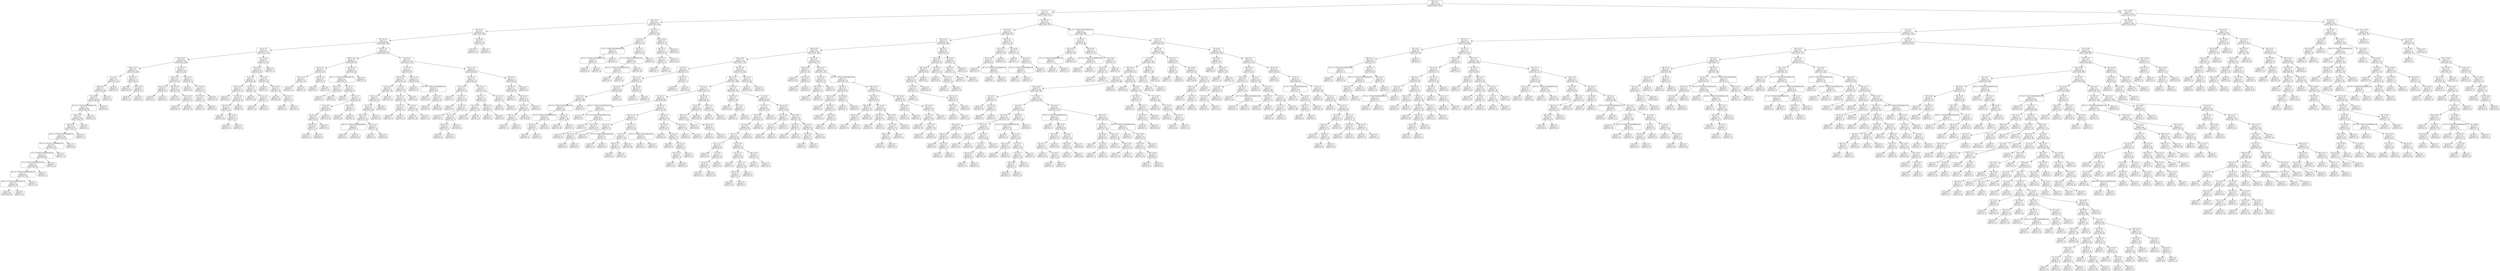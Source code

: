 digraph Tree {
node [shape=box, style="rounded", color="black", fontname=helvetica] ;
edge [fontname=helvetica] ;
0 [label="399 <= 1.3\ngini = 0.5\nsamples = 3347\nvalue = [2602, 2614]"] ;
1 [label="37 <= -1.7\ngini = 0.5\nsamples = 1614\nvalue = [1384, 1137]"] ;
0 -> 1 [labeldistance=2.5, labelangle=45, headlabel="True"] ;
2 [label="193 <= 0.4\ngini = 0.5\nsamples = 553\nvalue = [529, 340]"] ;
1 -> 2 ;
3 [label="382 <= 0.7\ngini = 0.5\nsamples = 512\nvalue = [507, 302]"] ;
2 -> 3 ;
4 [label="143 <= -4.2\ngini = 0.5\nsamples = 496\nvalue = [480, 299]"] ;
3 -> 4 ;
5 [label="26 <= -4.5\ngini = 0.5\nsamples = 241\nvalue = [211, 170]"] ;
4 -> 5 ;
6 [label="147 <= -5.2\ngini = 0.5\nsamples = 190\nvalue = [184, 108]"] ;
5 -> 6 ;
7 [label="296 <= -5.6\ngini = 0.4\nsamples = 141\nvalue = [152, 68]"] ;
6 -> 7 ;
8 [label="37 <= -5.1\ngini = 0.5\nsamples = 117\nvalue = [116, 67]"] ;
7 -> 8 ;
9 [label="148 <= -5.7\ngini = 0.5\nsamples = 115\nvalue = [116, 64]"] ;
8 -> 9 ;
10 [label="60 <= -6.0\ngini = 0.5\nsamples = 109\nvalue = [109, 64]"] ;
9 -> 10 ;
11 [label="269 <= -1.7014117331926443e+38\ngini = 0.5\nsamples = 104\nvalue = [109, 58]"] ;
10 -> 11 ;
12 [label="376 <= 1.0\ngini = 0.5\nsamples = 100\nvalue = [105, 58]"] ;
11 -> 12 ;
13 [label="380 <= 0.2\ngini = 0.5\nsamples = 99\nvalue = [105, 57]"] ;
12 -> 13 ;
14 [label="383 <= -1.7014117331926443e+38\ngini = 0.5\nsamples = 98\nvalue = [105, 56]"] ;
13 -> 14 ;
15 [label="370 <= -1.7014117331926443e+38\ngini = 0.5\nsamples = 96\nvalue = [101, 56]"] ;
14 -> 15 ;
16 [label="1 <= -1.7014117331926443e+38\ngini = 0.5\nsamples = 94\nvalue = [99, 56]"] ;
15 -> 16 ;
17 [label="0 <= -1.7014117331926443e+38\ngini = 0.5\nsamples = 92\nvalue = [97, 56]"] ;
16 -> 17 ;
18 [label="301 <= -1.7014117331926443e+38\ngini = 0.5\nsamples = 91\nvalue = [97, 54]"] ;
17 -> 18 ;
19 [label="380 <= -1.7014117331926443e+38\ngini = 0.5\nsamples = 90\nvalue = [96, 54]"] ;
18 -> 19 ;
20 [label="gini = 0.5\nsamples = 89\nvalue = [94, 54]"] ;
19 -> 20 ;
21 [label="gini = 0.0\nsamples = 1\nvalue = [2, 0]"] ;
19 -> 21 ;
22 [label="gini = 0.0\nsamples = 1\nvalue = [1, 0]"] ;
18 -> 22 ;
23 [label="gini = 0.0\nsamples = 1\nvalue = [0, 2]"] ;
17 -> 23 ;
24 [label="gini = 0.0\nsamples = 2\nvalue = [2, 0]"] ;
16 -> 24 ;
25 [label="gini = 0.0\nsamples = 2\nvalue = [2, 0]"] ;
15 -> 25 ;
26 [label="gini = 0.0\nsamples = 2\nvalue = [4, 0]"] ;
14 -> 26 ;
27 [label="gini = 0.0\nsamples = 1\nvalue = [0, 1]"] ;
13 -> 27 ;
28 [label="gini = 0.0\nsamples = 1\nvalue = [0, 1]"] ;
12 -> 28 ;
29 [label="gini = 0.0\nsamples = 4\nvalue = [4, 0]"] ;
11 -> 29 ;
30 [label="gini = 0.0\nsamples = 5\nvalue = [0, 6]"] ;
10 -> 30 ;
31 [label="gini = 0.0\nsamples = 6\nvalue = [7, 0]"] ;
9 -> 31 ;
32 [label="gini = 0.0\nsamples = 2\nvalue = [0, 3]"] ;
8 -> 32 ;
33 [label="253 <= -3.4\ngini = 0.1\nsamples = 24\nvalue = [36, 1]"] ;
7 -> 33 ;
34 [label="gini = 0.0\nsamples = 21\nvalue = [34, 0]"] ;
33 -> 34 ;
35 [label="397 <= -0.0\ngini = 0.4\nsamples = 3\nvalue = [2, 1]"] ;
33 -> 35 ;
36 [label="gini = 0.0\nsamples = 2\nvalue = [2, 0]"] ;
35 -> 36 ;
37 [label="gini = 0.0\nsamples = 1\nvalue = [0, 1]"] ;
35 -> 37 ;
38 [label="231 <= -4.7\ngini = 0.5\nsamples = 49\nvalue = [32, 40]"] ;
6 -> 38 ;
39 [label="165 <= -5.1\ngini = 0.4\nsamples = 34\nvalue = [12, 37]"] ;
38 -> 39 ;
40 [label="336 <= -5.3\ngini = 0.4\nsamples = 5\nvalue = [6, 2]"] ;
39 -> 40 ;
41 [label="gini = 0.0\nsamples = 2\nvalue = [0, 2]"] ;
40 -> 41 ;
42 [label="gini = 0.0\nsamples = 3\nvalue = [6, 0]"] ;
40 -> 42 ;
43 [label="296 <= -4.8\ngini = 0.2\nsamples = 29\nvalue = [6, 35]"] ;
39 -> 43 ;
44 [label="gini = 0.0\nsamples = 15\nvalue = [0, 22]"] ;
43 -> 44 ;
45 [label="315 <= -4.8\ngini = 0.4\nsamples = 14\nvalue = [6, 13]"] ;
43 -> 45 ;
46 [label="gini = 0.0\nsamples = 6\nvalue = [6, 0]"] ;
45 -> 46 ;
47 [label="gini = 0.0\nsamples = 8\nvalue = [0, 13]"] ;
45 -> 47 ;
48 [label="198 <= -5.1\ngini = 0.2\nsamples = 15\nvalue = [20, 3]"] ;
38 -> 48 ;
49 [label="gini = 0.0\nsamples = 2\nvalue = [0, 2]"] ;
48 -> 49 ;
50 [label="377 <= -4.8\ngini = 0.1\nsamples = 13\nvalue = [20, 1]"] ;
48 -> 50 ;
51 [label="243 <= -4.9\ngini = 0.5\nsamples = 2\nvalue = [1, 1]"] ;
50 -> 51 ;
52 [label="gini = 0.0\nsamples = 1\nvalue = [1, 0]"] ;
51 -> 52 ;
53 [label="gini = 0.0\nsamples = 1\nvalue = [0, 1]"] ;
51 -> 53 ;
54 [label="gini = 0.0\nsamples = 11\nvalue = [19, 0]"] ;
50 -> 54 ;
55 [label="117 <= -0.2\ngini = 0.4\nsamples = 51\nvalue = [27, 62]"] ;
5 -> 55 ;
56 [label="143 <= -4.5\ngini = 0.4\nsamples = 48\nvalue = [22, 62]"] ;
55 -> 56 ;
57 [label="5 <= -1.9\ngini = 0.5\nsamples = 32\nvalue = [20, 30]"] ;
56 -> 57 ;
58 [label="380 <= -5.3\ngini = 0.5\nsamples = 19\nvalue = [19, 11]"] ;
57 -> 58 ;
59 [label="gini = 0.0\nsamples = 5\nvalue = [9, 0]"] ;
58 -> 59 ;
60 [label="153 <= -3.9\ngini = 0.5\nsamples = 14\nvalue = [10, 11]"] ;
58 -> 60 ;
61 [label="163 <= -4.6\ngini = 0.3\nsamples = 9\nvalue = [3, 11]"] ;
60 -> 61 ;
62 [label="gini = 0.0\nsamples = 5\nvalue = [0, 10]"] ;
61 -> 62 ;
63 [label="185 <= -4.2\ngini = 0.4\nsamples = 4\nvalue = [3, 1]"] ;
61 -> 63 ;
64 [label="gini = 0.0\nsamples = 3\nvalue = [3, 0]"] ;
63 -> 64 ;
65 [label="gini = 0.0\nsamples = 1\nvalue = [0, 1]"] ;
63 -> 65 ;
66 [label="gini = 0.0\nsamples = 5\nvalue = [7, 0]"] ;
60 -> 66 ;
67 [label="112 <= -1.5\ngini = 0.1\nsamples = 13\nvalue = [1, 19]"] ;
57 -> 67 ;
68 [label="gini = 0.0\nsamples = 11\nvalue = [0, 18]"] ;
67 -> 68 ;
69 [label="15 <= -1.8\ngini = 0.5\nsamples = 2\nvalue = [1, 1]"] ;
67 -> 69 ;
70 [label="gini = 0.0\nsamples = 1\nvalue = [1, 0]"] ;
69 -> 70 ;
71 [label="gini = 0.0\nsamples = 1\nvalue = [0, 1]"] ;
69 -> 71 ;
72 [label="15 <= -4.8\ngini = 0.1\nsamples = 16\nvalue = [2, 32]"] ;
56 -> 72 ;
73 [label="gini = 0.0\nsamples = 1\nvalue = [1, 0]"] ;
72 -> 73 ;
74 [label="187 <= -4.4\ngini = 0.1\nsamples = 15\nvalue = [1, 32]"] ;
72 -> 74 ;
75 [label="gini = 0.0\nsamples = 13\nvalue = [0, 28]"] ;
74 -> 75 ;
76 [label="118 <= -3.3\ngini = 0.3\nsamples = 2\nvalue = [1, 4]"] ;
74 -> 76 ;
77 [label="gini = 0.0\nsamples = 1\nvalue = [1, 0]"] ;
76 -> 77 ;
78 [label="gini = 0.0\nsamples = 1\nvalue = [0, 4]"] ;
76 -> 78 ;
79 [label="gini = 0.0\nsamples = 3\nvalue = [5, 0]"] ;
55 -> 79 ;
80 [label="319 <= -3.5\ngini = 0.4\nsamples = 255\nvalue = [269, 129]"] ;
4 -> 80 ;
81 [label="100 <= -4.6\ngini = 0.3\nsamples = 76\nvalue = [99, 24]"] ;
80 -> 81 ;
82 [label="226 <= -4.1\ngini = 0.5\nsamples = 14\nvalue = [8, 12]"] ;
81 -> 82 ;
83 [label="135 <= -3.8\ngini = 0.2\nsamples = 8\nvalue = [1, 11]"] ;
82 -> 83 ;
84 [label="gini = 0.0\nsamples = 7\nvalue = [0, 11]"] ;
83 -> 84 ;
85 [label="gini = 0.0\nsamples = 1\nvalue = [1, 0]"] ;
83 -> 85 ;
86 [label="138 <= -3.9\ngini = 0.2\nsamples = 6\nvalue = [7, 1]"] ;
82 -> 86 ;
87 [label="gini = 0.0\nsamples = 1\nvalue = [0, 1]"] ;
86 -> 87 ;
88 [label="gini = 0.0\nsamples = 5\nvalue = [7, 0]"] ;
86 -> 88 ;
89 [label="153 <= -0.3\ngini = 0.2\nsamples = 62\nvalue = [91, 12]"] ;
81 -> 89 ;
90 [label="293 <= -1.7014117331926443e+38\ngini = 0.2\nsamples = 60\nvalue = [91, 10]"] ;
89 -> 90 ;
91 [label="380 <= -1.9\ngini = 0.5\nsamples = 9\nvalue = [8, 5]"] ;
90 -> 91 ;
92 [label="gini = 0.0\nsamples = 4\nvalue = [0, 5]"] ;
91 -> 92 ;
93 [label="gini = 0.0\nsamples = 5\nvalue = [8, 0]"] ;
91 -> 93 ;
94 [label="43 <= -5.1\ngini = 0.1\nsamples = 51\nvalue = [83, 5]"] ;
90 -> 94 ;
95 [label="gini = 0.0\nsamples = 1\nvalue = [0, 1]"] ;
94 -> 95 ;
96 [label="357 <= -3.3\ngini = 0.1\nsamples = 50\nvalue = [83, 4]"] ;
94 -> 96 ;
97 [label="0 <= -4.8\ngini = 0.0\nsamples = 45\nvalue = [78, 2]"] ;
96 -> 97 ;
98 [label="88 <= -3.9\ngini = 0.4\nsamples = 6\nvalue = [6, 2]"] ;
97 -> 98 ;
99 [label="340 <= -4.3\ngini = 0.4\nsamples = 3\nvalue = [1, 2]"] ;
98 -> 99 ;
100 [label="gini = 0.0\nsamples = 1\nvalue = [1, 0]"] ;
99 -> 100 ;
101 [label="gini = 0.0\nsamples = 2\nvalue = [0, 2]"] ;
99 -> 101 ;
102 [label="gini = 0.0\nsamples = 3\nvalue = [5, 0]"] ;
98 -> 102 ;
103 [label="gini = 0.0\nsamples = 39\nvalue = [72, 0]"] ;
97 -> 103 ;
104 [label="358 <= -2.1\ngini = 0.4\nsamples = 5\nvalue = [5, 2]"] ;
96 -> 104 ;
105 [label="gini = 0.0\nsamples = 2\nvalue = [0, 2]"] ;
104 -> 105 ;
106 [label="gini = 0.0\nsamples = 3\nvalue = [5, 0]"] ;
104 -> 106 ;
107 [label="gini = 0.0\nsamples = 2\nvalue = [0, 2]"] ;
89 -> 107 ;
108 [label="38 <= -2.5\ngini = 0.5\nsamples = 179\nvalue = [170, 105]"] ;
80 -> 108 ;
109 [label="35 <= -2.9\ngini = 0.5\nsamples = 83\nvalue = [61, 63]"] ;
108 -> 109 ;
110 [label="244 <= -1.6\ngini = 0.5\nsamples = 53\nvalue = [52, 33]"] ;
109 -> 110 ;
111 [label="120 <= -2.8\ngini = 0.4\nsamples = 34\nvalue = [45, 16]"] ;
110 -> 111 ;
112 [label="128 <= -2.9\ngini = 0.5\nsamples = 23\nvalue = [24, 16]"] ;
111 -> 112 ;
113 [label="69 <= -3.1\ngini = 0.4\nsamples = 20\nvalue = [24, 10]"] ;
112 -> 113 ;
114 [label="189 <= -3.4\ngini = 0.5\nsamples = 14\nvalue = [11, 10]"] ;
113 -> 114 ;
115 [label="269 <= -1.7014117331926443e+38\ngini = 0.2\nsamples = 7\nvalue = [10, 1]"] ;
114 -> 115 ;
116 [label="gini = 0.0\nsamples = 1\nvalue = [0, 1]"] ;
115 -> 116 ;
117 [label="gini = 0.0\nsamples = 6\nvalue = [10, 0]"] ;
115 -> 117 ;
118 [label="252 <= -3.6\ngini = 0.2\nsamples = 7\nvalue = [1, 9]"] ;
114 -> 118 ;
119 [label="gini = 0.0\nsamples = 1\nvalue = [1, 0]"] ;
118 -> 119 ;
120 [label="gini = 0.0\nsamples = 6\nvalue = [0, 9]"] ;
118 -> 120 ;
121 [label="gini = 0.0\nsamples = 6\nvalue = [13, 0]"] ;
113 -> 121 ;
122 [label="gini = 0.0\nsamples = 3\nvalue = [0, 6]"] ;
112 -> 122 ;
123 [label="gini = 0.0\nsamples = 11\nvalue = [21, 0]"] ;
111 -> 123 ;
124 [label="7 <= -0.2\ngini = 0.4\nsamples = 19\nvalue = [7, 17]"] ;
110 -> 124 ;
125 [label="359 <= -1.3\ngini = 0.3\nsamples = 16\nvalue = [3, 17]"] ;
124 -> 125 ;
126 [label="89 <= -3.4\ngini = 0.4\nsamples = 3\nvalue = [2, 1]"] ;
125 -> 126 ;
127 [label="gini = 0.0\nsamples = 1\nvalue = [0, 1]"] ;
126 -> 127 ;
128 [label="gini = 0.0\nsamples = 2\nvalue = [2, 0]"] ;
126 -> 128 ;
129 [label="6 <= -0.3\ngini = 0.1\nsamples = 13\nvalue = [1, 16]"] ;
125 -> 129 ;
130 [label="gini = 0.0\nsamples = 12\nvalue = [0, 16]"] ;
129 -> 130 ;
131 [label="gini = 0.0\nsamples = 1\nvalue = [1, 0]"] ;
129 -> 131 ;
132 [label="gini = 0.0\nsamples = 3\nvalue = [4, 0]"] ;
124 -> 132 ;
133 [label="382 <= -2.6\ngini = 0.4\nsamples = 30\nvalue = [9, 30]"] ;
109 -> 133 ;
134 [label="gini = 0.0\nsamples = 15\nvalue = [0, 21]"] ;
133 -> 134 ;
135 [label="157 <= -1.7014117331926443e+38\ngini = 0.5\nsamples = 15\nvalue = [9, 9]"] ;
133 -> 135 ;
136 [label="gini = 0.0\nsamples = 3\nvalue = [5, 0]"] ;
135 -> 136 ;
137 [label="323 <= -2.4\ngini = 0.4\nsamples = 12\nvalue = [4, 9]"] ;
135 -> 137 ;
138 [label="gini = 0.0\nsamples = 4\nvalue = [4, 0]"] ;
137 -> 138 ;
139 [label="gini = 0.0\nsamples = 8\nvalue = [0, 9]"] ;
137 -> 139 ;
140 [label="376 <= -1.8\ngini = 0.4\nsamples = 96\nvalue = [109, 42]"] ;
108 -> 140 ;
141 [label="128 <= -1.9\ngini = 0.5\nsamples = 57\nvalue = [49, 34]"] ;
140 -> 141 ;
142 [label="247 <= -2.5\ngini = 0.4\nsamples = 32\nvalue = [37, 11]"] ;
141 -> 142 ;
143 [label="gini = 0.0\nsamples = 3\nvalue = [0, 3]"] ;
142 -> 143 ;
144 [label="353 <= -2.7\ngini = 0.3\nsamples = 29\nvalue = [37, 8]"] ;
142 -> 144 ;
145 [label="gini = 0.0\nsamples = 2\nvalue = [0, 3]"] ;
144 -> 145 ;
146 [label="52 <= -2.0\ngini = 0.2\nsamples = 27\nvalue = [37, 5]"] ;
144 -> 146 ;
147 [label="gini = 0.0\nsamples = 15\nvalue = [25, 0]"] ;
146 -> 147 ;
148 [label="79 <= -2.0\ngini = 0.4\nsamples = 12\nvalue = [12, 5]"] ;
146 -> 148 ;
149 [label="204 <= -2.3\ngini = 0.4\nsamples = 6\nvalue = [2, 5]"] ;
148 -> 149 ;
150 [label="gini = 0.0\nsamples = 2\nvalue = [2, 0]"] ;
149 -> 150 ;
151 [label="gini = 0.0\nsamples = 4\nvalue = [0, 5]"] ;
149 -> 151 ;
152 [label="gini = 0.0\nsamples = 6\nvalue = [10, 0]"] ;
148 -> 152 ;
153 [label="35 <= -1.7\ngini = 0.5\nsamples = 25\nvalue = [12, 23]"] ;
141 -> 153 ;
154 [label="284 <= -1.7\ngini = 0.3\nsamples = 19\nvalue = [5, 22]"] ;
153 -> 154 ;
155 [label="116 <= -1.8\ngini = 0.1\nsamples = 15\nvalue = [1, 20]"] ;
154 -> 155 ;
156 [label="gini = 0.0\nsamples = 14\nvalue = [0, 20]"] ;
155 -> 156 ;
157 [label="gini = 0.0\nsamples = 1\nvalue = [1, 0]"] ;
155 -> 157 ;
158 [label="398 <= -1.9\ngini = 0.4\nsamples = 4\nvalue = [4, 2]"] ;
154 -> 158 ;
159 [label="gini = 0.0\nsamples = 1\nvalue = [0, 2]"] ;
158 -> 159 ;
160 [label="gini = 0.0\nsamples = 3\nvalue = [4, 0]"] ;
158 -> 160 ;
161 [label="316 <= -1.4\ngini = 0.2\nsamples = 6\nvalue = [7, 1]"] ;
153 -> 161 ;
162 [label="gini = 0.0\nsamples = 5\nvalue = [7, 0]"] ;
161 -> 162 ;
163 [label="gini = 0.0\nsamples = 1\nvalue = [0, 1]"] ;
161 -> 163 ;
164 [label="275 <= 0.5\ngini = 0.2\nsamples = 39\nvalue = [60, 8]"] ;
140 -> 164 ;
165 [label="392 <= -2.2\ngini = 0.2\nsamples = 38\nvalue = [60, 6]"] ;
164 -> 165 ;
166 [label="gini = 0.0\nsamples = 2\nvalue = [0, 3]"] ;
165 -> 166 ;
167 [label="162 <= 1.8\ngini = 0.1\nsamples = 36\nvalue = [60, 3]"] ;
165 -> 167 ;
168 [label="271 <= -1.8\ngini = 0.1\nsamples = 35\nvalue = [60, 2]"] ;
167 -> 168 ;
169 [label="343 <= -1.6\ngini = 0.3\nsamples = 9\nvalue = [11, 2]"] ;
168 -> 169 ;
170 [label="gini = 0.0\nsamples = 7\nvalue = [11, 0]"] ;
169 -> 170 ;
171 [label="gini = 0.0\nsamples = 2\nvalue = [0, 2]"] ;
169 -> 171 ;
172 [label="gini = 0.0\nsamples = 26\nvalue = [49, 0]"] ;
168 -> 172 ;
173 [label="gini = 0.0\nsamples = 1\nvalue = [0, 1]"] ;
167 -> 173 ;
174 [label="gini = 0.0\nsamples = 1\nvalue = [0, 2]"] ;
164 -> 174 ;
175 [label="40 <= 6.8\ngini = 0.2\nsamples = 16\nvalue = [27, 3]"] ;
3 -> 175 ;
176 [label="gini = 0.0\nsamples = 14\nvalue = [27, 0]"] ;
175 -> 176 ;
177 [label="gini = 0.0\nsamples = 2\nvalue = [0, 3]"] ;
175 -> 177 ;
178 [label="314 <= 1.0\ngini = 0.5\nsamples = 41\nvalue = [22, 38]"] ;
2 -> 178 ;
179 [label="21 <= 0.4\ngini = 0.3\nsamples = 27\nvalue = [7, 35]"] ;
178 -> 179 ;
180 [label="73 <= -1.7014117331926443e+38\ngini = 0.5\nsamples = 8\nvalue = [5, 4]"] ;
179 -> 180 ;
181 [label="339 <= -1.7014117331926443e+38\ngini = 0.3\nsamples = 5\nvalue = [1, 4]"] ;
180 -> 181 ;
182 [label="gini = 0.0\nsamples = 4\nvalue = [0, 4]"] ;
181 -> 182 ;
183 [label="gini = 0.0\nsamples = 1\nvalue = [1, 0]"] ;
181 -> 183 ;
184 [label="gini = 0.0\nsamples = 3\nvalue = [4, 0]"] ;
180 -> 184 ;
185 [label="130 <= 5.1\ngini = 0.1\nsamples = 19\nvalue = [2, 31]"] ;
179 -> 185 ;
186 [label="5 <= -1.7014117331926443e+38\ngini = 0.1\nsamples = 18\nvalue = [1, 31]"] ;
185 -> 186 ;
187 [label="391 <= -1.7014117331926443e+38\ngini = 0.4\nsamples = 2\nvalue = [1, 2]"] ;
186 -> 187 ;
188 [label="gini = 0.0\nsamples = 1\nvalue = [0, 2]"] ;
187 -> 188 ;
189 [label="gini = 0.0\nsamples = 1\nvalue = [1, 0]"] ;
187 -> 189 ;
190 [label="gini = 0.0\nsamples = 16\nvalue = [0, 29]"] ;
186 -> 190 ;
191 [label="gini = 0.0\nsamples = 1\nvalue = [1, 0]"] ;
185 -> 191 ;
192 [label="222 <= 36.2\ngini = 0.3\nsamples = 14\nvalue = [15, 3]"] ;
178 -> 192 ;
193 [label="365 <= 1.1\ngini = 0.1\nsamples = 12\nvalue = [15, 1]"] ;
192 -> 193 ;
194 [label="318 <= 1.1\ngini = 0.5\nsamples = 2\nvalue = [1, 1]"] ;
193 -> 194 ;
195 [label="gini = 0.0\nsamples = 1\nvalue = [0, 1]"] ;
194 -> 195 ;
196 [label="gini = 0.0\nsamples = 1\nvalue = [1, 0]"] ;
194 -> 196 ;
197 [label="gini = 0.0\nsamples = 10\nvalue = [14, 0]"] ;
193 -> 197 ;
198 [label="gini = 0.0\nsamples = 2\nvalue = [0, 2]"] ;
192 -> 198 ;
199 [label="397 <= -0.2\ngini = 0.5\nsamples = 1061\nvalue = [855, 797]"] ;
1 -> 199 ;
200 [label="319 <= 0.6\ngini = 0.5\nsamples = 593\nvalue = [406, 503]"] ;
199 -> 200 ;
201 [label="356 <= -0.3\ngini = 0.5\nsamples = 554\nvalue = [365, 487]"] ;
200 -> 201 ;
202 [label="239 <= -0.6\ngini = 0.5\nsamples = 493\nvalue = [307, 456]"] ;
201 -> 202 ;
203 [label="373 <= -4.9\ngini = 0.5\nsamples = 340\nvalue = [241, 279]"] ;
202 -> 203 ;
204 [label="17 <= 2.5\ngini = 0.4\nsamples = 63\nvalue = [25, 73]"] ;
203 -> 204 ;
205 [label="338 <= -1.0\ngini = 0.2\nsamples = 54\nvalue = [12, 71]"] ;
204 -> 205 ;
206 [label="222 <= 2.0\ngini = 0.1\nsamples = 49\nvalue = [6, 69]"] ;
205 -> 206 ;
207 [label="256 <= -0.1\ngini = 0.1\nsamples = 48\nvalue = [4, 69]"] ;
206 -> 207 ;
208 [label="194 <= -1.7014117331926443e+38\ngini = 0.1\nsamples = 47\nvalue = [3, 69]"] ;
207 -> 208 ;
209 [label="79 <= -1.7014117331926443e+38\ngini = 0.3\nsamples = 8\nvalue = [2, 10]"] ;
208 -> 209 ;
210 [label="80 <= 1.2\ngini = 0.4\nsamples = 3\nvalue = [2, 1]"] ;
209 -> 210 ;
211 [label="gini = 0.0\nsamples = 2\nvalue = [2, 0]"] ;
210 -> 211 ;
212 [label="gini = 0.0\nsamples = 1\nvalue = [0, 1]"] ;
210 -> 212 ;
213 [label="gini = 0.0\nsamples = 5\nvalue = [0, 9]"] ;
209 -> 213 ;
214 [label="218 <= -1.2\ngini = 0.0\nsamples = 39\nvalue = [1, 59]"] ;
208 -> 214 ;
215 [label="gini = 0.0\nsamples = 38\nvalue = [0, 59]"] ;
214 -> 215 ;
216 [label="gini = 0.0\nsamples = 1\nvalue = [1, 0]"] ;
214 -> 216 ;
217 [label="gini = 0.0\nsamples = 1\nvalue = [1, 0]"] ;
207 -> 217 ;
218 [label="gini = 0.0\nsamples = 1\nvalue = [2, 0]"] ;
206 -> 218 ;
219 [label="181 <= -0.8\ngini = 0.4\nsamples = 5\nvalue = [6, 2]"] ;
205 -> 219 ;
220 [label="gini = 0.0\nsamples = 1\nvalue = [0, 2]"] ;
219 -> 220 ;
221 [label="gini = 0.0\nsamples = 4\nvalue = [6, 0]"] ;
219 -> 221 ;
222 [label="138 <= 12.5\ngini = 0.2\nsamples = 9\nvalue = [13, 2]"] ;
204 -> 222 ;
223 [label="gini = 0.0\nsamples = 8\nvalue = [13, 0]"] ;
222 -> 223 ;
224 [label="gini = 0.0\nsamples = 1\nvalue = [0, 2]"] ;
222 -> 224 ;
225 [label="397 <= -0.5\ngini = 0.5\nsamples = 277\nvalue = [216, 206]"] ;
203 -> 225 ;
226 [label="300 <= -1.2\ngini = 0.5\nsamples = 266\nvalue = [213, 186]"] ;
225 -> 226 ;
227 [label="113 <= -1.3\ngini = 0.5\nsamples = 131\nvalue = [124, 72]"] ;
226 -> 227 ;
228 [label="82 <= -1.7\ngini = 0.5\nsamples = 86\nvalue = [66, 60]"] ;
227 -> 228 ;
229 [label="196 <= -1.7014117331926443e+38\ngini = 0.3\nsamples = 25\nvalue = [30, 8]"] ;
228 -> 229 ;
230 [label="gini = 0.0\nsamples = 4\nvalue = [0, 5]"] ;
229 -> 230 ;
231 [label="307 <= -1.7014117331926443e+38\ngini = 0.2\nsamples = 21\nvalue = [30, 3]"] ;
229 -> 231 ;
232 [label="gini = 0.0\nsamples = 2\nvalue = [0, 2]"] ;
231 -> 232 ;
233 [label="341 <= -1.6\ngini = 0.1\nsamples = 19\nvalue = [30, 1]"] ;
231 -> 233 ;
234 [label="gini = 0.0\nsamples = 16\nvalue = [27, 0]"] ;
233 -> 234 ;
235 [label="130 <= -1.5\ngini = 0.4\nsamples = 3\nvalue = [3, 1]"] ;
233 -> 235 ;
236 [label="gini = 0.0\nsamples = 2\nvalue = [3, 0]"] ;
235 -> 236 ;
237 [label="gini = 0.0\nsamples = 1\nvalue = [0, 1]"] ;
235 -> 237 ;
238 [label="310 <= -1.5\ngini = 0.5\nsamples = 61\nvalue = [36, 52]"] ;
228 -> 238 ;
239 [label="367 <= -1.9\ngini = 0.4\nsamples = 32\nvalue = [11, 37]"] ;
238 -> 239 ;
240 [label="45 <= -1.4\ngini = 0.5\nsamples = 9\nvalue = [7, 5]"] ;
239 -> 240 ;
241 [label="gini = 0.0\nsamples = 5\nvalue = [6, 0]"] ;
240 -> 241 ;
242 [label="73 <= -1.7014117331926443e+38\ngini = 0.3\nsamples = 4\nvalue = [1, 5]"] ;
240 -> 242 ;
243 [label="gini = 0.0\nsamples = 1\nvalue = [1, 0]"] ;
242 -> 243 ;
244 [label="gini = 0.0\nsamples = 3\nvalue = [0, 5]"] ;
242 -> 244 ;
245 [label="397 <= -1.5\ngini = 0.2\nsamples = 23\nvalue = [4, 32]"] ;
239 -> 245 ;
246 [label="72 <= -2.1\ngini = 0.1\nsamples = 17\nvalue = [1, 29]"] ;
245 -> 246 ;
247 [label="220 <= -1.7\ngini = 0.5\nsamples = 2\nvalue = [1, 1]"] ;
246 -> 247 ;
248 [label="gini = 0.0\nsamples = 1\nvalue = [0, 1]"] ;
247 -> 248 ;
249 [label="gini = 0.0\nsamples = 1\nvalue = [1, 0]"] ;
247 -> 249 ;
250 [label="gini = 0.0\nsamples = 15\nvalue = [0, 28]"] ;
246 -> 250 ;
251 [label="193 <= -1.7014117331926443e+38\ngini = 0.5\nsamples = 6\nvalue = [3, 3]"] ;
245 -> 251 ;
252 [label="gini = 0.0\nsamples = 3\nvalue = [0, 3]"] ;
251 -> 252 ;
253 [label="gini = 0.0\nsamples = 3\nvalue = [3, 0]"] ;
251 -> 253 ;
254 [label="128 <= -1.3\ngini = 0.5\nsamples = 29\nvalue = [25, 15]"] ;
238 -> 254 ;
255 [label="121 <= -1.4\ngini = 0.3\nsamples = 23\nvalue = [24, 7]"] ;
254 -> 255 ;
256 [label="gini = 0.0\nsamples = 11\nvalue = [18, 0]"] ;
255 -> 256 ;
257 [label="52 <= -1.4\ngini = 0.5\nsamples = 12\nvalue = [6, 7]"] ;
255 -> 257 ;
258 [label="gini = 0.0\nsamples = 5\nvalue = [0, 5]"] ;
257 -> 258 ;
259 [label="110 <= -1.5\ngini = 0.4\nsamples = 7\nvalue = [6, 2]"] ;
257 -> 259 ;
260 [label="341 <= -1.5\ngini = 0.4\nsamples = 3\nvalue = [1, 2]"] ;
259 -> 260 ;
261 [label="gini = 0.0\nsamples = 1\nvalue = [1, 0]"] ;
260 -> 261 ;
262 [label="gini = 0.0\nsamples = 2\nvalue = [0, 2]"] ;
260 -> 262 ;
263 [label="gini = 0.0\nsamples = 4\nvalue = [5, 0]"] ;
259 -> 263 ;
264 [label="147 <= -1.3\ngini = 0.2\nsamples = 6\nvalue = [1, 8]"] ;
254 -> 264 ;
265 [label="gini = 0.0\nsamples = 5\nvalue = [0, 8]"] ;
264 -> 265 ;
266 [label="gini = 0.0\nsamples = 1\nvalue = [1, 0]"] ;
264 -> 266 ;
267 [label="66 <= -0.6\ngini = 0.3\nsamples = 45\nvalue = [58, 12]"] ;
227 -> 267 ;
268 [label="58 <= -1.3\ngini = 0.1\nsamples = 39\nvalue = [56, 4]"] ;
267 -> 268 ;
269 [label="86 <= -1.2\ngini = 0.4\nsamples = 11\nvalue = [10, 4]"] ;
268 -> 269 ;
270 [label="gini = 0.0\nsamples = 6\nvalue = [8, 0]"] ;
269 -> 270 ;
271 [label="393 <= -1.2\ngini = 0.4\nsamples = 5\nvalue = [2, 4]"] ;
269 -> 271 ;
272 [label="gini = 0.0\nsamples = 2\nvalue = [2, 0]"] ;
271 -> 272 ;
273 [label="gini = 0.0\nsamples = 3\nvalue = [0, 4]"] ;
271 -> 273 ;
274 [label="gini = 0.0\nsamples = 28\nvalue = [46, 0]"] ;
268 -> 274 ;
275 [label="96 <= -1.1\ngini = 0.3\nsamples = 6\nvalue = [2, 8]"] ;
267 -> 275 ;
276 [label="gini = 0.0\nsamples = 1\nvalue = [2, 0]"] ;
275 -> 276 ;
277 [label="gini = 0.0\nsamples = 5\nvalue = [0, 8]"] ;
275 -> 277 ;
278 [label="47 <= -1.6\ngini = 0.5\nsamples = 135\nvalue = [89, 114]"] ;
226 -> 278 ;
279 [label="241 <= -0.9\ngini = 0.2\nsamples = 21\nvalue = [5, 33]"] ;
278 -> 279 ;
280 [label="gini = 0.0\nsamples = 14\nvalue = [0, 28]"] ;
279 -> 280 ;
281 [label="24 <= -2.3\ngini = 0.5\nsamples = 7\nvalue = [5, 5]"] ;
279 -> 281 ;
282 [label="gini = 0.0\nsamples = 3\nvalue = [0, 5]"] ;
281 -> 282 ;
283 [label="gini = 0.0\nsamples = 4\nvalue = [5, 0]"] ;
281 -> 283 ;
284 [label="7 <= -0.6\ngini = 0.5\nsamples = 114\nvalue = [84, 81]"] ;
278 -> 284 ;
285 [label="10 <= -0.7\ngini = 0.5\nsamples = 91\nvalue = [75, 53]"] ;
284 -> 285 ;
286 [label="65 <= -0.8\ngini = 0.5\nsamples = 75\nvalue = [50, 53]"] ;
285 -> 286 ;
287 [label="41 <= -0.8\ngini = 0.5\nsamples = 66\nvalue = [50, 42]"] ;
286 -> 287 ;
288 [label="61 <= -1.1\ngini = 0.5\nsamples = 54\nvalue = [30, 42]"] ;
287 -> 288 ;
289 [label="50 <= -1.5\ngini = 0.4\nsamples = 22\nvalue = [21, 9]"] ;
288 -> 289 ;
290 [label="gini = 0.0\nsamples = 4\nvalue = [0, 5]"] ;
289 -> 290 ;
291 [label="3 <= -0.9\ngini = 0.3\nsamples = 18\nvalue = [21, 4]"] ;
289 -> 291 ;
292 [label="32 <= -1.4\ngini = 0.2\nsamples = 17\nvalue = [21, 2]"] ;
291 -> 292 ;
293 [label="gini = 0.0\nsamples = 1\nvalue = [0, 2]"] ;
292 -> 293 ;
294 [label="gini = 0.0\nsamples = 16\nvalue = [21, 0]"] ;
292 -> 294 ;
295 [label="gini = 0.0\nsamples = 1\nvalue = [0, 2]"] ;
291 -> 295 ;
296 [label="129 <= -0.8\ngini = 0.3\nsamples = 32\nvalue = [9, 33]"] ;
288 -> 296 ;
297 [label="323 <= -1.4\ngini = 0.2\nsamples = 26\nvalue = [4, 32]"] ;
296 -> 297 ;
298 [label="gini = 0.0\nsamples = 1\nvalue = [2, 0]"] ;
297 -> 298 ;
299 [label="90 <= -1.4\ngini = 0.1\nsamples = 25\nvalue = [2, 32]"] ;
297 -> 299 ;
300 [label="294 <= -1.0\ngini = 0.4\nsamples = 3\nvalue = [2, 1]"] ;
299 -> 300 ;
301 [label="gini = 0.0\nsamples = 2\nvalue = [2, 0]"] ;
300 -> 301 ;
302 [label="gini = 0.0\nsamples = 1\nvalue = [0, 1]"] ;
300 -> 302 ;
303 [label="gini = 0.0\nsamples = 22\nvalue = [0, 31]"] ;
299 -> 303 ;
304 [label="149 <= -0.7\ngini = 0.3\nsamples = 6\nvalue = [5, 1]"] ;
296 -> 304 ;
305 [label="gini = 0.0\nsamples = 5\nvalue = [5, 0]"] ;
304 -> 305 ;
306 [label="gini = 0.0\nsamples = 1\nvalue = [0, 1]"] ;
304 -> 306 ;
307 [label="gini = 0.0\nsamples = 12\nvalue = [20, 0]"] ;
287 -> 307 ;
308 [label="gini = 0.0\nsamples = 9\nvalue = [0, 11]"] ;
286 -> 308 ;
309 [label="gini = 0.0\nsamples = 16\nvalue = [25, 0]"] ;
285 -> 309 ;
310 [label="151 <= -0.8\ngini = 0.4\nsamples = 23\nvalue = [9, 28]"] ;
284 -> 310 ;
311 [label="391 <= -0.8\ngini = 0.5\nsamples = 7\nvalue = [6, 5]"] ;
310 -> 311 ;
312 [label="53 <= -1.7\ngini = 0.3\nsamples = 4\nvalue = [1, 5]"] ;
311 -> 312 ;
313 [label="gini = 0.0\nsamples = 1\nvalue = [1, 0]"] ;
312 -> 313 ;
314 [label="gini = 0.0\nsamples = 3\nvalue = [0, 5]"] ;
312 -> 314 ;
315 [label="gini = 0.0\nsamples = 3\nvalue = [5, 0]"] ;
311 -> 315 ;
316 [label="50 <= -0.8\ngini = 0.2\nsamples = 16\nvalue = [3, 23]"] ;
310 -> 316 ;
317 [label="64 <= -0.5\ngini = 0.4\nsamples = 2\nvalue = [2, 1]"] ;
316 -> 317 ;
318 [label="gini = 0.0\nsamples = 1\nvalue = [0, 1]"] ;
317 -> 318 ;
319 [label="gini = 0.0\nsamples = 1\nvalue = [2, 0]"] ;
317 -> 319 ;
320 [label="212 <= -0.7\ngini = 0.1\nsamples = 14\nvalue = [1, 22]"] ;
316 -> 320 ;
321 [label="76 <= -0.6\ngini = 0.4\nsamples = 2\nvalue = [1, 2]"] ;
320 -> 321 ;
322 [label="gini = 0.0\nsamples = 1\nvalue = [0, 2]"] ;
321 -> 322 ;
323 [label="gini = 0.0\nsamples = 1\nvalue = [1, 0]"] ;
321 -> 323 ;
324 [label="gini = 0.0\nsamples = 12\nvalue = [0, 20]"] ;
320 -> 324 ;
325 [label="139 <= -0.5\ngini = 0.2\nsamples = 11\nvalue = [3, 20]"] ;
225 -> 325 ;
326 [label="gini = 0.0\nsamples = 9\nvalue = [0, 20]"] ;
325 -> 326 ;
327 [label="gini = 0.0\nsamples = 2\nvalue = [3, 0]"] ;
325 -> 327 ;
328 [label="303 <= -1.5\ngini = 0.4\nsamples = 153\nvalue = [66, 177]"] ;
202 -> 328 ;
329 [label="260 <= -0.3\ngini = 0.1\nsamples = 27\nvalue = [2, 45]"] ;
328 -> 329 ;
330 [label="gini = 0.0\nsamples = 23\nvalue = [0, 41]"] ;
329 -> 330 ;
331 [label="350 <= -0.5\ngini = 0.4\nsamples = 4\nvalue = [2, 4]"] ;
329 -> 331 ;
332 [label="gini = 0.0\nsamples = 1\nvalue = [2, 0]"] ;
331 -> 332 ;
333 [label="gini = 0.0\nsamples = 3\nvalue = [0, 4]"] ;
331 -> 333 ;
334 [label="267 <= -0.7\ngini = 0.4\nsamples = 126\nvalue = [64, 132]"] ;
328 -> 334 ;
335 [label="272 <= -0.5\ngini = 0.4\nsamples = 14\nvalue = [15, 5]"] ;
334 -> 335 ;
336 [label="295 <= -0.5\ngini = 0.1\nsamples = 10\nvalue = [15, 1]"] ;
335 -> 336 ;
337 [label="gini = 0.0\nsamples = 9\nvalue = [15, 0]"] ;
336 -> 337 ;
338 [label="gini = 0.0\nsamples = 1\nvalue = [0, 1]"] ;
336 -> 338 ;
339 [label="gini = 0.0\nsamples = 4\nvalue = [0, 4]"] ;
335 -> 339 ;
340 [label="338 <= -1.7014117331926443e+38\ngini = 0.4\nsamples = 112\nvalue = [49, 127]"] ;
334 -> 340 ;
341 [label="189 <= 1.3\ngini = 0.4\nsamples = 21\nvalue = [20, 9]"] ;
340 -> 341 ;
342 [label="190 <= -0.9\ngini = 0.2\nsamples = 14\nvalue = [18, 2]"] ;
341 -> 342 ;
343 [label="gini = 0.0\nsamples = 1\nvalue = [0, 1]"] ;
342 -> 343 ;
344 [label="263 <= 0.2\ngini = 0.1\nsamples = 13\nvalue = [18, 1]"] ;
342 -> 344 ;
345 [label="gini = 0.0\nsamples = 9\nvalue = [15, 0]"] ;
344 -> 345 ;
346 [label="264 <= 0.4\ngini = 0.4\nsamples = 4\nvalue = [3, 1]"] ;
344 -> 346 ;
347 [label="gini = 0.0\nsamples = 1\nvalue = [0, 1]"] ;
346 -> 347 ;
348 [label="gini = 0.0\nsamples = 3\nvalue = [3, 0]"] ;
346 -> 348 ;
349 [label="222 <= 20.8\ngini = 0.3\nsamples = 7\nvalue = [2, 7]"] ;
341 -> 349 ;
350 [label="gini = 0.0\nsamples = 5\nvalue = [0, 7]"] ;
349 -> 350 ;
351 [label="gini = 0.0\nsamples = 2\nvalue = [2, 0]"] ;
349 -> 351 ;
352 [label="266 <= -0.4\ngini = 0.3\nsamples = 91\nvalue = [29, 118]"] ;
340 -> 352 ;
353 [label="109 <= -0.6\ngini = 0.5\nsamples = 42\nvalue = [23, 43]"] ;
352 -> 353 ;
354 [label="188 <= -0.6\ngini = 0.1\nsamples = 16\nvalue = [1, 27]"] ;
353 -> 354 ;
355 [label="138 <= -0.6\ngini = 0.4\nsamples = 3\nvalue = [1, 2]"] ;
354 -> 355 ;
356 [label="gini = 0.0\nsamples = 1\nvalue = [1, 0]"] ;
355 -> 356 ;
357 [label="gini = 0.0\nsamples = 2\nvalue = [0, 2]"] ;
355 -> 357 ;
358 [label="gini = 0.0\nsamples = 13\nvalue = [0, 25]"] ;
354 -> 358 ;
359 [label="357 <= -0.6\ngini = 0.5\nsamples = 26\nvalue = [22, 16]"] ;
353 -> 359 ;
360 [label="204 <= -0.3\ngini = 0.2\nsamples = 9\nvalue = [1, 9]"] ;
359 -> 360 ;
361 [label="gini = 0.0\nsamples = 8\nvalue = [0, 9]"] ;
360 -> 361 ;
362 [label="gini = 0.0\nsamples = 1\nvalue = [1, 0]"] ;
360 -> 362 ;
363 [label="289 <= -0.4\ngini = 0.4\nsamples = 17\nvalue = [21, 7]"] ;
359 -> 363 ;
364 [label="217 <= -0.5\ngini = 0.2\nsamples = 14\nvalue = [21, 3]"] ;
363 -> 364 ;
365 [label="380 <= -0.6\ngini = 0.5\nsamples = 5\nvalue = [4, 3]"] ;
364 -> 365 ;
366 [label="gini = 0.0\nsamples = 3\nvalue = [4, 0]"] ;
365 -> 366 ;
367 [label="gini = 0.0\nsamples = 2\nvalue = [0, 3]"] ;
365 -> 367 ;
368 [label="gini = 0.0\nsamples = 9\nvalue = [17, 0]"] ;
364 -> 368 ;
369 [label="gini = 0.0\nsamples = 3\nvalue = [0, 4]"] ;
363 -> 369 ;
370 [label="318 <= -0.6\ngini = 0.1\nsamples = 49\nvalue = [6, 75]"] ;
352 -> 370 ;
371 [label="131 <= -0.2\ngini = 0.5\nsamples = 4\nvalue = [3, 3]"] ;
370 -> 371 ;
372 [label="gini = 0.0\nsamples = 2\nvalue = [3, 0]"] ;
371 -> 372 ;
373 [label="gini = 0.0\nsamples = 2\nvalue = [0, 3]"] ;
371 -> 373 ;
374 [label="367 <= 0.7\ngini = 0.1\nsamples = 45\nvalue = [3, 72]"] ;
370 -> 374 ;
375 [label="371 <= -0.2\ngini = 0.1\nsamples = 44\nvalue = [2, 72]"] ;
374 -> 375 ;
376 [label="gini = 0.0\nsamples = 34\nvalue = [0, 59]"] ;
375 -> 376 ;
377 [label="172 <= -0.2\ngini = 0.2\nsamples = 10\nvalue = [2, 13]"] ;
375 -> 377 ;
378 [label="gini = 0.0\nsamples = 2\nvalue = [2, 0]"] ;
377 -> 378 ;
379 [label="gini = 0.0\nsamples = 8\nvalue = [0, 13]"] ;
377 -> 379 ;
380 [label="gini = 0.0\nsamples = 1\nvalue = [1, 0]"] ;
374 -> 380 ;
381 [label="296 <= 0.7\ngini = 0.5\nsamples = 61\nvalue = [58, 31]"] ;
201 -> 381 ;
382 [label="318 <= 0.2\ngini = 0.4\nsamples = 53\nvalue = [56, 19]"] ;
381 -> 382 ;
383 [label="300 <= 4.6\ngini = 0.3\nsamples = 39\nvalue = [45, 8]"] ;
382 -> 383 ;
384 [label="381 <= -0.2\ngini = 0.2\nsamples = 38\nvalue = [45, 7]"] ;
383 -> 384 ;
385 [label="81 <= -0.5\ngini = 0.4\nsamples = 21\nvalue = [21, 7]"] ;
384 -> 385 ;
386 [label="gini = 0.0\nsamples = 9\nvalue = [13, 0]"] ;
385 -> 386 ;
387 [label="100 <= -0.3\ngini = 0.5\nsamples = 12\nvalue = [8, 7]"] ;
385 -> 387 ;
388 [label="399 <= -0.1\ngini = 0.3\nsamples = 7\nvalue = [2, 7]"] ;
387 -> 388 ;
389 [label="gini = 0.0\nsamples = 6\nvalue = [0, 7]"] ;
388 -> 389 ;
390 [label="gini = 0.0\nsamples = 1\nvalue = [2, 0]"] ;
388 -> 390 ;
391 [label="gini = 0.0\nsamples = 5\nvalue = [6, 0]"] ;
387 -> 391 ;
392 [label="gini = 0.0\nsamples = 17\nvalue = [24, 0]"] ;
384 -> 392 ;
393 [label="gini = 0.0\nsamples = 1\nvalue = [0, 1]"] ;
383 -> 393 ;
394 [label="203 <= 0.3\ngini = 0.5\nsamples = 14\nvalue = [11, 11]"] ;
382 -> 394 ;
395 [label="gini = 0.0\nsamples = 6\nvalue = [0, 9]"] ;
394 -> 395 ;
396 [label="112 <= -0.1\ngini = 0.3\nsamples = 8\nvalue = [11, 2]"] ;
394 -> 396 ;
397 [label="gini = 0.0\nsamples = 2\nvalue = [0, 2]"] ;
396 -> 397 ;
398 [label="gini = 0.0\nsamples = 6\nvalue = [11, 0]"] ;
396 -> 398 ;
399 [label="85 <= 8.9\ngini = 0.2\nsamples = 8\nvalue = [2, 12]"] ;
381 -> 399 ;
400 [label="286 <= 0.7\ngini = 0.1\nsamples = 7\nvalue = [1, 12]"] ;
399 -> 400 ;
401 [label="gini = 0.0\nsamples = 1\nvalue = [1, 0]"] ;
400 -> 401 ;
402 [label="gini = 0.0\nsamples = 6\nvalue = [0, 12]"] ;
400 -> 402 ;
403 [label="gini = 0.0\nsamples = 1\nvalue = [1, 0]"] ;
399 -> 403 ;
404 [label="286 <= 3.1\ngini = 0.4\nsamples = 39\nvalue = [41, 16]"] ;
200 -> 404 ;
405 [label="332 <= -0.7\ngini = 0.2\nsamples = 26\nvalue = [32, 4]"] ;
404 -> 405 ;
406 [label="93 <= -0.0\ngini = 0.4\nsamples = 9\nvalue = [8, 4]"] ;
405 -> 406 ;
407 [label="gini = 0.0\nsamples = 2\nvalue = [0, 3]"] ;
406 -> 407 ;
408 [label="383 <= -1.7014117331926443e+38\ngini = 0.2\nsamples = 7\nvalue = [8, 1]"] ;
406 -> 408 ;
409 [label="gini = 0.0\nsamples = 1\nvalue = [0, 1]"] ;
408 -> 409 ;
410 [label="gini = 0.0\nsamples = 6\nvalue = [8, 0]"] ;
408 -> 410 ;
411 [label="gini = 0.0\nsamples = 17\nvalue = [24, 0]"] ;
405 -> 411 ;
412 [label="247 <= 4.6\ngini = 0.5\nsamples = 13\nvalue = [9, 12]"] ;
404 -> 412 ;
413 [label="gini = 0.0\nsamples = 7\nvalue = [0, 11]"] ;
412 -> 413 ;
414 [label="218 <= 8.5\ngini = 0.2\nsamples = 6\nvalue = [9, 1]"] ;
412 -> 414 ;
415 [label="391 <= -1.7014117331926443e+38\ngini = 0.4\nsamples = 2\nvalue = [2, 1]"] ;
414 -> 415 ;
416 [label="gini = 0.0\nsamples = 1\nvalue = [2, 0]"] ;
415 -> 416 ;
417 [label="gini = 0.0\nsamples = 1\nvalue = [0, 1]"] ;
415 -> 417 ;
418 [label="gini = 0.0\nsamples = 4\nvalue = [7, 0]"] ;
414 -> 418 ;
419 [label="265 <= -1.7014117331926443e+38\ngini = 0.5\nsamples = 468\nvalue = [449, 294]"] ;
199 -> 419 ;
420 [label="12 <= -0.1\ngini = 0.4\nsamples = 32\nvalue = [19, 38]"] ;
419 -> 420 ;
421 [label="167 <= 0.0\ngini = 0.1\nsamples = 13\nvalue = [2, 26]"] ;
420 -> 421 ;
422 [label="133 <= -1.7014117331926443e+38\ngini = 0.4\nsamples = 3\nvalue = [2, 1]"] ;
421 -> 422 ;
423 [label="gini = 0.0\nsamples = 1\nvalue = [0, 1]"] ;
422 -> 423 ;
424 [label="gini = 0.0\nsamples = 2\nvalue = [2, 0]"] ;
422 -> 424 ;
425 [label="gini = 0.0\nsamples = 10\nvalue = [0, 25]"] ;
421 -> 425 ;
426 [label="376 <= 0.5\ngini = 0.5\nsamples = 19\nvalue = [17, 12]"] ;
420 -> 426 ;
427 [label="353 <= -1.7014117331926443e+38\ngini = 0.1\nsamples = 8\nvalue = [12, 1]"] ;
426 -> 427 ;
428 [label="gini = 0.0\nsamples = 1\nvalue = [0, 1]"] ;
427 -> 428 ;
429 [label="gini = 0.0\nsamples = 7\nvalue = [12, 0]"] ;
427 -> 429 ;
430 [label="45 <= 2.8\ngini = 0.4\nsamples = 11\nvalue = [5, 11]"] ;
426 -> 430 ;
431 [label="40 <= 0.5\ngini = 0.2\nsamples = 8\nvalue = [1, 11]"] ;
430 -> 431 ;
432 [label="gini = 0.0\nsamples = 1\nvalue = [1, 0]"] ;
431 -> 432 ;
433 [label="gini = 0.0\nsamples = 7\nvalue = [0, 11]"] ;
431 -> 433 ;
434 [label="gini = 0.0\nsamples = 3\nvalue = [4, 0]"] ;
430 -> 434 ;
435 [label="44 <= 1.0\ngini = 0.5\nsamples = 436\nvalue = [430, 256]"] ;
419 -> 435 ;
436 [label="369 <= 0.9\ngini = 0.4\nsamples = 294\nvalue = [312, 148]"] ;
435 -> 436 ;
437 [label="5 <= 1.0\ngini = 0.5\nsamples = 249\nvalue = [250, 141]"] ;
436 -> 437 ;
438 [label="290 <= 0.6\ngini = 0.5\nsamples = 239\nvalue = [248, 131]"] ;
437 -> 438 ;
439 [label="128 <= 1.0\ngini = 0.4\nsamples = 193\nvalue = [207, 88]"] ;
438 -> 439 ;
440 [label="261 <= -0.8\ngini = 0.4\nsamples = 189\nvalue = [207, 82]"] ;
439 -> 440 ;
441 [label="139 <= 0.3\ngini = 0.1\nsamples = 21\nvalue = [33, 1]"] ;
440 -> 441 ;
442 [label="gini = 0.0\nsamples = 18\nvalue = [31, 0]"] ;
441 -> 442 ;
443 [label="352 <= -0.2\ngini = 0.4\nsamples = 3\nvalue = [2, 1]"] ;
441 -> 443 ;
444 [label="gini = 0.0\nsamples = 1\nvalue = [0, 1]"] ;
443 -> 444 ;
445 [label="gini = 0.0\nsamples = 2\nvalue = [2, 0]"] ;
443 -> 445 ;
446 [label="277 <= 0.2\ngini = 0.4\nsamples = 168\nvalue = [174, 81]"] ;
440 -> 446 ;
447 [label="18 <= 0.1\ngini = 0.5\nsamples = 81\nvalue = [62, 53]"] ;
446 -> 447 ;
448 [label="321 <= -0.1\ngini = 0.4\nsamples = 48\nvalue = [47, 19]"] ;
447 -> 448 ;
449 [label="305 <= -0.3\ngini = 0.2\nsamples = 28\nvalue = [32, 5]"] ;
448 -> 449 ;
450 [label="354 <= -0.2\ngini = 0.5\nsamples = 8\nvalue = [3, 5]"] ;
449 -> 450 ;
451 [label="gini = 0.0\nsamples = 4\nvalue = [0, 4]"] ;
450 -> 451 ;
452 [label="374 <= 0.0\ngini = 0.4\nsamples = 4\nvalue = [3, 1]"] ;
450 -> 452 ;
453 [label="gini = 0.0\nsamples = 3\nvalue = [3, 0]"] ;
452 -> 453 ;
454 [label="gini = 0.0\nsamples = 1\nvalue = [0, 1]"] ;
452 -> 454 ;
455 [label="gini = 0.0\nsamples = 20\nvalue = [29, 0]"] ;
449 -> 455 ;
456 [label="64 <= -0.1\ngini = 0.5\nsamples = 20\nvalue = [15, 14]"] ;
448 -> 456 ;
457 [label="319 <= -0.2\ngini = 0.2\nsamples = 7\nvalue = [1, 10]"] ;
456 -> 457 ;
458 [label="gini = 0.0\nsamples = 1\nvalue = [1, 0]"] ;
457 -> 458 ;
459 [label="gini = 0.0\nsamples = 6\nvalue = [0, 10]"] ;
457 -> 459 ;
460 [label="39 <= 0.2\ngini = 0.3\nsamples = 13\nvalue = [14, 4]"] ;
456 -> 460 ;
461 [label="37 <= -0.1\ngini = 0.2\nsamples = 11\nvalue = [14, 2]"] ;
460 -> 461 ;
462 [label="69 <= -0.3\ngini = 0.4\nsamples = 2\nvalue = [1, 2]"] ;
461 -> 462 ;
463 [label="gini = 0.0\nsamples = 1\nvalue = [1, 0]"] ;
462 -> 463 ;
464 [label="gini = 0.0\nsamples = 1\nvalue = [0, 2]"] ;
462 -> 464 ;
465 [label="gini = 0.0\nsamples = 9\nvalue = [13, 0]"] ;
461 -> 465 ;
466 [label="gini = 0.0\nsamples = 2\nvalue = [0, 2]"] ;
460 -> 466 ;
467 [label="108 <= 0.5\ngini = 0.4\nsamples = 33\nvalue = [15, 34]"] ;
447 -> 467 ;
468 [label="62 <= -1.7014117331926443e+38\ngini = 0.3\nsamples = 28\nvalue = [7, 34]"] ;
467 -> 468 ;
469 [label="gini = 0.0\nsamples = 1\nvalue = [2, 0]"] ;
468 -> 469 ;
470 [label="334 <= -0.0\ngini = 0.2\nsamples = 27\nvalue = [5, 34]"] ;
468 -> 470 ;
471 [label="350 <= -0.1\ngini = 0.5\nsamples = 4\nvalue = [3, 2]"] ;
470 -> 471 ;
472 [label="gini = 0.0\nsamples = 1\nvalue = [0, 2]"] ;
471 -> 472 ;
473 [label="gini = 0.0\nsamples = 3\nvalue = [3, 0]"] ;
471 -> 473 ;
474 [label="277 <= 0.2\ngini = 0.1\nsamples = 23\nvalue = [2, 32]"] ;
470 -> 474 ;
475 [label="23 <= 0.2\ngini = 0.1\nsamples = 22\nvalue = [1, 32]"] ;
474 -> 475 ;
476 [label="146 <= 0.0\ngini = 0.2\nsamples = 7\nvalue = [1, 7]"] ;
475 -> 476 ;
477 [label="gini = 0.0\nsamples = 6\nvalue = [0, 7]"] ;
476 -> 477 ;
478 [label="gini = 0.0\nsamples = 1\nvalue = [1, 0]"] ;
476 -> 478 ;
479 [label="gini = 0.0\nsamples = 15\nvalue = [0, 25]"] ;
475 -> 479 ;
480 [label="gini = 0.0\nsamples = 1\nvalue = [1, 0]"] ;
474 -> 480 ;
481 [label="gini = 0.0\nsamples = 5\nvalue = [8, 0]"] ;
467 -> 481 ;
482 [label="114 <= 0.4\ngini = 0.3\nsamples = 87\nvalue = [112, 28]"] ;
446 -> 482 ;
483 [label="258 <= -1.7014117331926443e+38\ngini = 0.1\nsamples = 43\nvalue = [68, 6]"] ;
482 -> 483 ;
484 [label="gini = 0.0\nsamples = 1\nvalue = [0, 1]"] ;
483 -> 484 ;
485 [label="298 <= 0.6\ngini = 0.1\nsamples = 42\nvalue = [68, 5]"] ;
483 -> 485 ;
486 [label="397 <= 0.3\ngini = 0.0\nsamples = 34\nvalue = [57, 1]"] ;
485 -> 486 ;
487 [label="48 <= 0.2\ngini = 0.1\nsamples = 12\nvalue = [17, 1]"] ;
486 -> 487 ;
488 [label="gini = 0.0\nsamples = 10\nvalue = [16, 0]"] ;
487 -> 488 ;
489 [label="33 <= 0.3\ngini = 0.5\nsamples = 2\nvalue = [1, 1]"] ;
487 -> 489 ;
490 [label="gini = 0.0\nsamples = 1\nvalue = [0, 1]"] ;
489 -> 490 ;
491 [label="gini = 0.0\nsamples = 1\nvalue = [1, 0]"] ;
489 -> 491 ;
492 [label="gini = 0.0\nsamples = 22\nvalue = [40, 0]"] ;
486 -> 492 ;
493 [label="8 <= 0.4\ngini = 0.4\nsamples = 8\nvalue = [11, 4]"] ;
485 -> 493 ;
494 [label="190 <= 0.0\ngini = 0.4\nsamples = 4\nvalue = [2, 4]"] ;
493 -> 494 ;
495 [label="gini = 0.0\nsamples = 2\nvalue = [2, 0]"] ;
494 -> 495 ;
496 [label="gini = 0.0\nsamples = 2\nvalue = [0, 4]"] ;
494 -> 496 ;
497 [label="gini = 0.0\nsamples = 4\nvalue = [9, 0]"] ;
493 -> 497 ;
498 [label="356 <= 0.5\ngini = 0.4\nsamples = 44\nvalue = [44, 22]"] ;
482 -> 498 ;
499 [label="218 <= 0.5\ngini = 0.5\nsamples = 23\nvalue = [11, 18]"] ;
498 -> 499 ;
500 [label="230 <= 0.4\ngini = 0.4\nsamples = 9\nvalue = [8, 3]"] ;
499 -> 500 ;
501 [label="gini = 0.0\nsamples = 5\nvalue = [7, 0]"] ;
500 -> 501 ;
502 [label="133 <= 0.5\ngini = 0.4\nsamples = 4\nvalue = [1, 3]"] ;
500 -> 502 ;
503 [label="gini = 0.0\nsamples = 3\nvalue = [0, 3]"] ;
502 -> 503 ;
504 [label="gini = 0.0\nsamples = 1\nvalue = [1, 0]"] ;
502 -> 504 ;
505 [label="145 <= 0.1\ngini = 0.3\nsamples = 14\nvalue = [3, 15]"] ;
499 -> 505 ;
506 [label="gini = 0.0\nsamples = 2\nvalue = [2, 0]"] ;
505 -> 506 ;
507 [label="266 <= 0.6\ngini = 0.1\nsamples = 12\nvalue = [1, 15]"] ;
505 -> 507 ;
508 [label="gini = 0.0\nsamples = 11\nvalue = [0, 15]"] ;
507 -> 508 ;
509 [label="gini = 0.0\nsamples = 1\nvalue = [1, 0]"] ;
507 -> 509 ;
510 [label="318 <= -1.7014117331926443e+38\ngini = 0.2\nsamples = 21\nvalue = [33, 4]"] ;
498 -> 510 ;
511 [label="gini = 0.0\nsamples = 1\nvalue = [0, 2]"] ;
510 -> 511 ;
512 [label="229 <= 0.9\ngini = 0.1\nsamples = 20\nvalue = [33, 2]"] ;
510 -> 512 ;
513 [label="185 <= 0.6\ngini = 0.1\nsamples = 19\nvalue = [33, 1]"] ;
512 -> 513 ;
514 [label="gini = 0.0\nsamples = 13\nvalue = [25, 0]"] ;
513 -> 514 ;
515 [label="381 <= 0.6\ngini = 0.2\nsamples = 6\nvalue = [8, 1]"] ;
513 -> 515 ;
516 [label="gini = 0.0\nsamples = 1\nvalue = [0, 1]"] ;
515 -> 516 ;
517 [label="gini = 0.0\nsamples = 5\nvalue = [8, 0]"] ;
515 -> 517 ;
518 [label="gini = 0.0\nsamples = 1\nvalue = [0, 1]"] ;
512 -> 518 ;
519 [label="gini = 0.0\nsamples = 4\nvalue = [0, 6]"] ;
439 -> 519 ;
520 [label="279 <= 0.5\ngini = 0.5\nsamples = 46\nvalue = [41, 43]"] ;
438 -> 520 ;
521 [label="gini = 0.0\nsamples = 11\nvalue = [0, 20]"] ;
520 -> 521 ;
522 [label="50 <= 0.7\ngini = 0.5\nsamples = 35\nvalue = [41, 23]"] ;
520 -> 522 ;
523 [label="221 <= 0.4\ngini = 0.3\nsamples = 19\nvalue = [32, 7]"] ;
522 -> 523 ;
524 [label="gini = 0.0\nsamples = 2\nvalue = [0, 4]"] ;
523 -> 524 ;
525 [label="145 <= 1.2\ngini = 0.2\nsamples = 17\nvalue = [32, 3]"] ;
523 -> 525 ;
526 [label="133 <= -0.2\ngini = 0.1\nsamples = 16\nvalue = [32, 1]"] ;
525 -> 526 ;
527 [label="gini = 0.0\nsamples = 1\nvalue = [0, 1]"] ;
526 -> 527 ;
528 [label="gini = 0.0\nsamples = 15\nvalue = [32, 0]"] ;
526 -> 528 ;
529 [label="gini = 0.0\nsamples = 1\nvalue = [0, 2]"] ;
525 -> 529 ;
530 [label="377 <= 0.8\ngini = 0.5\nsamples = 16\nvalue = [9, 16]"] ;
522 -> 530 ;
531 [label="gini = 0.0\nsamples = 4\nvalue = [0, 10]"] ;
530 -> 531 ;
532 [label="277 <= 0.9\ngini = 0.5\nsamples = 12\nvalue = [9, 6]"] ;
530 -> 532 ;
533 [label="gini = 0.0\nsamples = 6\nvalue = [8, 0]"] ;
532 -> 533 ;
534 [label="315 <= 1.1\ngini = 0.2\nsamples = 6\nvalue = [1, 6]"] ;
532 -> 534 ;
535 [label="gini = 0.0\nsamples = 5\nvalue = [0, 6]"] ;
534 -> 535 ;
536 [label="gini = 0.0\nsamples = 1\nvalue = [1, 0]"] ;
534 -> 536 ;
537 [label="186 <= 0.1\ngini = 0.3\nsamples = 10\nvalue = [2, 10]"] ;
437 -> 537 ;
538 [label="288 <= 0.2\ngini = 0.4\nsamples = 3\nvalue = [2, 1]"] ;
537 -> 538 ;
539 [label="gini = 0.0\nsamples = 2\nvalue = [2, 0]"] ;
538 -> 539 ;
540 [label="gini = 0.0\nsamples = 1\nvalue = [0, 1]"] ;
538 -> 540 ;
541 [label="gini = 0.0\nsamples = 7\nvalue = [0, 9]"] ;
537 -> 541 ;
542 [label="59 <= -1.1\ngini = 0.2\nsamples = 45\nvalue = [62, 7]"] ;
436 -> 542 ;
543 [label="390 <= 1.3\ngini = 0.4\nsamples = 3\nvalue = [1, 2]"] ;
542 -> 543 ;
544 [label="gini = 0.0\nsamples = 1\nvalue = [1, 0]"] ;
543 -> 544 ;
545 [label="gini = 0.0\nsamples = 2\nvalue = [0, 2]"] ;
543 -> 545 ;
546 [label="107 <= 0.9\ngini = 0.1\nsamples = 42\nvalue = [61, 5]"] ;
542 -> 546 ;
547 [label="gini = 0.0\nsamples = 28\nvalue = [48, 0]"] ;
546 -> 547 ;
548 [label="122 <= 1.1\ngini = 0.4\nsamples = 14\nvalue = [13, 5]"] ;
546 -> 548 ;
549 [label="88 <= 1.0\ngini = 0.4\nsamples = 7\nvalue = [2, 5]"] ;
548 -> 549 ;
550 [label="gini = 0.0\nsamples = 4\nvalue = [0, 4]"] ;
549 -> 550 ;
551 [label="129 <= 3.3\ngini = 0.4\nsamples = 3\nvalue = [2, 1]"] ;
549 -> 551 ;
552 [label="gini = 0.0\nsamples = 2\nvalue = [2, 0]"] ;
551 -> 552 ;
553 [label="gini = 0.0\nsamples = 1\nvalue = [0, 1]"] ;
551 -> 553 ;
554 [label="gini = 0.0\nsamples = 7\nvalue = [11, 0]"] ;
548 -> 554 ;
555 [label="19 <= 0.4\ngini = 0.5\nsamples = 142\nvalue = [118, 108]"] ;
435 -> 555 ;
556 [label="80 <= 0.7\ngini = 0.3\nsamples = 22\nvalue = [7, 27]"] ;
555 -> 556 ;
557 [label="gini = 0.0\nsamples = 4\nvalue = [6, 0]"] ;
556 -> 557 ;
558 [label="68 <= -0.1\ngini = 0.1\nsamples = 18\nvalue = [1, 27]"] ;
556 -> 558 ;
559 [label="gini = 0.0\nsamples = 1\nvalue = [1, 0]"] ;
558 -> 559 ;
560 [label="gini = 0.0\nsamples = 17\nvalue = [0, 27]"] ;
558 -> 560 ;
561 [label="268 <= 1.2\ngini = 0.5\nsamples = 120\nvalue = [111, 81]"] ;
555 -> 561 ;
562 [label="283 <= 1.0\ngini = 0.5\nsamples = 51\nvalue = [31, 51]"] ;
561 -> 562 ;
563 [label="179 <= 0.9\ngini = 0.4\nsamples = 23\nvalue = [26, 11]"] ;
562 -> 563 ;
564 [label="91 <= 0.6\ngini = 0.1\nsamples = 12\nvalue = [19, 1]"] ;
563 -> 564 ;
565 [label="133 <= 2.2\ngini = 0.5\nsamples = 2\nvalue = [1, 1]"] ;
564 -> 565 ;
566 [label="gini = 0.0\nsamples = 1\nvalue = [0, 1]"] ;
565 -> 566 ;
567 [label="gini = 0.0\nsamples = 1\nvalue = [1, 0]"] ;
565 -> 567 ;
568 [label="gini = 0.0\nsamples = 10\nvalue = [18, 0]"] ;
564 -> 568 ;
569 [label="194 <= 1.2\ngini = 0.5\nsamples = 11\nvalue = [7, 10]"] ;
563 -> 569 ;
570 [label="gini = 0.0\nsamples = 5\nvalue = [0, 8]"] ;
569 -> 570 ;
571 [label="327 <= -1.7014117331926443e+38\ngini = 0.3\nsamples = 6\nvalue = [7, 2]"] ;
569 -> 571 ;
572 [label="gini = 0.0\nsamples = 2\nvalue = [0, 2]"] ;
571 -> 572 ;
573 [label="gini = 0.0\nsamples = 4\nvalue = [7, 0]"] ;
571 -> 573 ;
574 [label="66 <= 1.1\ngini = 0.2\nsamples = 28\nvalue = [5, 40]"] ;
562 -> 574 ;
575 [label="gini = 0.0\nsamples = 2\nvalue = [3, 0]"] ;
574 -> 575 ;
576 [label="279 <= 0.7\ngini = 0.1\nsamples = 26\nvalue = [2, 40]"] ;
574 -> 576 ;
577 [label="383 <= 1.9\ngini = 0.4\nsamples = 3\nvalue = [1, 2]"] ;
576 -> 577 ;
578 [label="gini = 0.0\nsamples = 2\nvalue = [0, 2]"] ;
577 -> 578 ;
579 [label="gini = 0.0\nsamples = 1\nvalue = [1, 0]"] ;
577 -> 579 ;
580 [label="7 <= 1.1\ngini = 0.0\nsamples = 23\nvalue = [1, 38]"] ;
576 -> 580 ;
581 [label="173 <= 1.2\ngini = 0.4\nsamples = 3\nvalue = [1, 2]"] ;
580 -> 581 ;
582 [label="gini = 0.0\nsamples = 1\nvalue = [1, 0]"] ;
581 -> 582 ;
583 [label="gini = 0.0\nsamples = 2\nvalue = [0, 2]"] ;
581 -> 583 ;
584 [label="gini = 0.0\nsamples = 20\nvalue = [0, 36]"] ;
580 -> 584 ;
585 [label="333 <= -0.1\ngini = 0.4\nsamples = 69\nvalue = [80, 30]"] ;
561 -> 585 ;
586 [label="gini = 0.0\nsamples = 4\nvalue = [0, 6]"] ;
585 -> 586 ;
587 [label="34 <= 1.3\ngini = 0.4\nsamples = 65\nvalue = [80, 24]"] ;
585 -> 587 ;
588 [label="76 <= -1.7014117331926443e+38\ngini = 0.1\nsamples = 22\nvalue = [37, 2]"] ;
587 -> 588 ;
589 [label="gini = 0.0\nsamples = 1\nvalue = [0, 1]"] ;
588 -> 589 ;
590 [label="17 <= 0.9\ngini = 0.1\nsamples = 21\nvalue = [37, 1]"] ;
588 -> 590 ;
591 [label="318 <= 1.1\ngini = 0.2\nsamples = 4\nvalue = [6, 1]"] ;
590 -> 591 ;
592 [label="gini = 0.0\nsamples = 3\nvalue = [6, 0]"] ;
591 -> 592 ;
593 [label="gini = 0.0\nsamples = 1\nvalue = [0, 1]"] ;
591 -> 593 ;
594 [label="gini = 0.0\nsamples = 17\nvalue = [31, 0]"] ;
590 -> 594 ;
595 [label="55 <= 1.4\ngini = 0.4\nsamples = 43\nvalue = [43, 22]"] ;
587 -> 595 ;
596 [label="gini = 0.0\nsamples = 4\nvalue = [0, 8]"] ;
595 -> 596 ;
597 [label="221 <= 1.1\ngini = 0.4\nsamples = 39\nvalue = [43, 14]"] ;
595 -> 597 ;
598 [label="gini = 0.0\nsamples = 3\nvalue = [0, 4]"] ;
597 -> 598 ;
599 [label="172 <= 5.1\ngini = 0.3\nsamples = 36\nvalue = [43, 10]"] ;
597 -> 599 ;
600 [label="114 <= 2.0\ngini = 0.2\nsamples = 23\nvalue = [31, 3]"] ;
599 -> 600 ;
601 [label="89 <= 1.6\ngini = 0.3\nsamples = 14\nvalue = [14, 3]"] ;
600 -> 601 ;
602 [label="gini = 0.0\nsamples = 8\nvalue = [11, 0]"] ;
601 -> 602 ;
603 [label="309 <= 2.1\ngini = 0.5\nsamples = 6\nvalue = [3, 3]"] ;
601 -> 603 ;
604 [label="gini = 0.0\nsamples = 3\nvalue = [0, 3]"] ;
603 -> 604 ;
605 [label="gini = 0.0\nsamples = 3\nvalue = [3, 0]"] ;
603 -> 605 ;
606 [label="gini = 0.0\nsamples = 9\nvalue = [17, 0]"] ;
600 -> 606 ;
607 [label="243 <= 7.5\ngini = 0.5\nsamples = 13\nvalue = [12, 7]"] ;
599 -> 607 ;
608 [label="159 <= 6.0\ngini = 0.2\nsamples = 5\nvalue = [1, 6]"] ;
607 -> 608 ;
609 [label="gini = 0.0\nsamples = 4\nvalue = [0, 6]"] ;
608 -> 609 ;
610 [label="gini = 0.0\nsamples = 1\nvalue = [1, 0]"] ;
608 -> 610 ;
611 [label="396 <= 7.6\ngini = 0.2\nsamples = 8\nvalue = [11, 1]"] ;
607 -> 611 ;
612 [label="gini = 0.0\nsamples = 1\nvalue = [0, 1]"] ;
611 -> 612 ;
613 [label="gini = 0.0\nsamples = 7\nvalue = [11, 0]"] ;
611 -> 613 ;
614 [label="387 <= 34.5\ngini = 0.5\nsamples = 1733\nvalue = [1218, 1477]"] ;
0 -> 614 [labeldistance=2.5, labelangle=-45, headlabel="False"] ;
615 [label="386 <= 19.5\ngini = 0.5\nsamples = 1529\nvalue = [1110, 1254]"] ;
614 -> 615 ;
616 [label="13 <= 2.1\ngini = 0.5\nsamples = 1341\nvalue = [930, 1141]"] ;
615 -> 616 ;
617 [label="358 <= 1.1\ngini = 0.4\nsamples = 282\nvalue = [148, 290]"] ;
616 -> 617 ;
618 [label="355 <= 2.3\ngini = 0.4\nsamples = 31\nvalue = [29, 15]"] ;
617 -> 618 ;
619 [label="328 <= -1.2\ngini = 0.4\nsamples = 26\nvalue = [29, 9]"] ;
618 -> 619 ;
620 [label="297 <= -1.7014117331926443e+38\ngini = 0.3\nsamples = 3\nvalue = [1, 4]"] ;
619 -> 620 ;
621 [label="gini = 0.0\nsamples = 1\nvalue = [1, 0]"] ;
620 -> 621 ;
622 [label="gini = 0.0\nsamples = 2\nvalue = [0, 4]"] ;
620 -> 622 ;
623 [label="138 <= 1.5\ngini = 0.3\nsamples = 23\nvalue = [28, 5]"] ;
619 -> 623 ;
624 [label="164 <= -1.7014117331926443e+38\ngini = 0.1\nsamples = 18\nvalue = [25, 2]"] ;
623 -> 624 ;
625 [label="374 <= 2.4\ngini = 0.5\nsamples = 3\nvalue = [2, 2]"] ;
624 -> 625 ;
626 [label="gini = 0.0\nsamples = 2\nvalue = [0, 2]"] ;
625 -> 626 ;
627 [label="gini = 0.0\nsamples = 1\nvalue = [2, 0]"] ;
625 -> 627 ;
628 [label="gini = 0.0\nsamples = 15\nvalue = [23, 0]"] ;
624 -> 628 ;
629 [label="302 <= 1.6\ngini = 0.5\nsamples = 5\nvalue = [3, 3]"] ;
623 -> 629 ;
630 [label="gini = 0.0\nsamples = 2\nvalue = [3, 0]"] ;
629 -> 630 ;
631 [label="gini = 0.0\nsamples = 3\nvalue = [0, 3]"] ;
629 -> 631 ;
632 [label="gini = 0.0\nsamples = 5\nvalue = [0, 6]"] ;
618 -> 632 ;
633 [label="157 <= 1.4\ngini = 0.4\nsamples = 251\nvalue = [119, 275]"] ;
617 -> 633 ;
634 [label="203 <= 3.0\ngini = 0.5\nsamples = 91\nvalue = [56, 77]"] ;
633 -> 634 ;
635 [label="131 <= 1.4\ngini = 0.5\nsamples = 82\nvalue = [41, 77]"] ;
634 -> 635 ;
636 [label="396 <= 1.3\ngini = 0.4\nsamples = 64\nvalue = [22, 65]"] ;
635 -> 636 ;
637 [label="39 <= 1.2\ngini = 0.5\nsamples = 14\nvalue = [11, 8]"] ;
636 -> 637 ;
638 [label="375 <= -1.7014117331926443e+38\ngini = 0.2\nsamples = 10\nvalue = [11, 1]"] ;
637 -> 638 ;
639 [label="gini = 0.0\nsamples = 1\nvalue = [0, 1]"] ;
638 -> 639 ;
640 [label="gini = 0.0\nsamples = 9\nvalue = [11, 0]"] ;
638 -> 640 ;
641 [label="gini = 0.0\nsamples = 4\nvalue = [0, 7]"] ;
637 -> 641 ;
642 [label="275 <= -0.1\ngini = 0.3\nsamples = 50\nvalue = [11, 57]"] ;
636 -> 642 ;
643 [label="276 <= -1.3\ngini = 0.5\nsamples = 7\nvalue = [6, 4]"] ;
642 -> 643 ;
644 [label="gini = 0.0\nsamples = 4\nvalue = [6, 0]"] ;
643 -> 644 ;
645 [label="gini = 0.0\nsamples = 3\nvalue = [0, 4]"] ;
643 -> 645 ;
646 [label="20 <= 1.7\ngini = 0.2\nsamples = 43\nvalue = [5, 53]"] ;
642 -> 646 ;
647 [label="99 <= 0.5\ngini = 0.1\nsamples = 39\nvalue = [3, 50]"] ;
646 -> 647 ;
648 [label="gini = 0.0\nsamples = 21\nvalue = [0, 29]"] ;
647 -> 648 ;
649 [label="230 <= 1.0\ngini = 0.2\nsamples = 18\nvalue = [3, 21]"] ;
647 -> 649 ;
650 [label="165 <= 1.3\ngini = 0.4\nsamples = 4\nvalue = [3, 1]"] ;
649 -> 650 ;
651 [label="gini = 0.0\nsamples = 3\nvalue = [3, 0]"] ;
650 -> 651 ;
652 [label="gini = 0.0\nsamples = 1\nvalue = [0, 1]"] ;
650 -> 652 ;
653 [label="gini = 0.0\nsamples = 14\nvalue = [0, 20]"] ;
649 -> 653 ;
654 [label="383 <= 1.7\ngini = 0.5\nsamples = 4\nvalue = [2, 3]"] ;
646 -> 654 ;
655 [label="gini = 0.0\nsamples = 2\nvalue = [2, 0]"] ;
654 -> 655 ;
656 [label="gini = 0.0\nsamples = 2\nvalue = [0, 3]"] ;
654 -> 656 ;
657 [label="224 <= 1.9\ngini = 0.5\nsamples = 18\nvalue = [19, 12]"] ;
635 -> 657 ;
658 [label="358 <= 1.4\ngini = 0.2\nsamples = 13\nvalue = [19, 3]"] ;
657 -> 658 ;
659 [label="gini = 0.0\nsamples = 1\nvalue = [0, 2]"] ;
658 -> 659 ;
660 [label="121 <= 2.3\ngini = 0.1\nsamples = 12\nvalue = [19, 1]"] ;
658 -> 660 ;
661 [label="gini = 0.0\nsamples = 11\nvalue = [19, 0]"] ;
660 -> 661 ;
662 [label="gini = 0.0\nsamples = 1\nvalue = [0, 1]"] ;
660 -> 662 ;
663 [label="gini = 0.0\nsamples = 5\nvalue = [0, 9]"] ;
657 -> 663 ;
664 [label="gini = 0.0\nsamples = 9\nvalue = [15, 0]"] ;
634 -> 664 ;
665 [label="234 <= 1.7\ngini = 0.4\nsamples = 160\nvalue = [63, 198]"] ;
633 -> 665 ;
666 [label="257 <= 1.0\ngini = 0.2\nsamples = 63\nvalue = [10, 87]"] ;
665 -> 666 ;
667 [label="178 <= 1.5\ngini = 0.5\nsamples = 6\nvalue = [5, 5]"] ;
666 -> 667 ;
668 [label="gini = 0.0\nsamples = 3\nvalue = [0, 5]"] ;
667 -> 668 ;
669 [label="gini = 0.0\nsamples = 3\nvalue = [5, 0]"] ;
667 -> 669 ;
670 [label="294 <= 1.7\ngini = 0.1\nsamples = 57\nvalue = [5, 82]"] ;
666 -> 670 ;
671 [label="19 <= 2.6\ngini = 0.0\nsamples = 45\nvalue = [1, 70]"] ;
670 -> 671 ;
672 [label="gini = 0.0\nsamples = 37\nvalue = [0, 59]"] ;
671 -> 672 ;
673 [label="45 <= 3.0\ngini = 0.2\nsamples = 8\nvalue = [1, 11]"] ;
671 -> 673 ;
674 [label="gini = 0.0\nsamples = 1\nvalue = [1, 0]"] ;
673 -> 674 ;
675 [label="gini = 0.0\nsamples = 7\nvalue = [0, 11]"] ;
673 -> 675 ;
676 [label="33 <= 2.1\ngini = 0.4\nsamples = 12\nvalue = [4, 12]"] ;
670 -> 676 ;
677 [label="7 <= 1.9\ngini = 0.1\nsamples = 9\nvalue = [1, 12]"] ;
676 -> 677 ;
678 [label="gini = 0.0\nsamples = 8\nvalue = [0, 12]"] ;
677 -> 678 ;
679 [label="gini = 0.0\nsamples = 1\nvalue = [1, 0]"] ;
677 -> 679 ;
680 [label="gini = 0.0\nsamples = 3\nvalue = [3, 0]"] ;
676 -> 680 ;
681 [label="197 <= 1.7\ngini = 0.4\nsamples = 97\nvalue = [53, 111]"] ;
665 -> 681 ;
682 [label="313 <= 1.7\ngini = 0.2\nsamples = 24\nvalue = [4, 39]"] ;
681 -> 682 ;
683 [label="273 <= 1.7\ngini = 0.4\nsamples = 3\nvalue = [3, 1]"] ;
682 -> 683 ;
684 [label="gini = 0.0\nsamples = 2\nvalue = [3, 0]"] ;
683 -> 684 ;
685 [label="gini = 0.0\nsamples = 1\nvalue = [0, 1]"] ;
683 -> 685 ;
686 [label="199 <= -1.7014117331926443e+38\ngini = 0.0\nsamples = 21\nvalue = [1, 38]"] ;
682 -> 686 ;
687 [label="gini = 0.0\nsamples = 1\nvalue = [1, 0]"] ;
686 -> 687 ;
688 [label="gini = 0.0\nsamples = 20\nvalue = [0, 38]"] ;
686 -> 688 ;
689 [label="265 <= 1.9\ngini = 0.5\nsamples = 73\nvalue = [49, 72]"] ;
681 -> 689 ;
690 [label="272 <= 0.8\ngini = 0.5\nsamples = 29\nvalue = [32, 20]"] ;
689 -> 690 ;
691 [label="gini = 0.0\nsamples = 5\nvalue = [0, 8]"] ;
690 -> 691 ;
692 [label="289 <= 1.9\ngini = 0.4\nsamples = 24\nvalue = [32, 12]"] ;
690 -> 692 ;
693 [label="260 <= 1.7\ngini = 0.5\nsamples = 12\nvalue = [10, 12]"] ;
692 -> 693 ;
694 [label="382 <= 1.8\ngini = 0.4\nsamples = 9\nvalue = [10, 4]"] ;
693 -> 694 ;
695 [label="gini = 0.0\nsamples = 6\nvalue = [10, 0]"] ;
694 -> 695 ;
696 [label="gini = 0.0\nsamples = 3\nvalue = [0, 4]"] ;
694 -> 696 ;
697 [label="gini = 0.0\nsamples = 3\nvalue = [0, 8]"] ;
693 -> 697 ;
698 [label="gini = 0.0\nsamples = 12\nvalue = [22, 0]"] ;
692 -> 698 ;
699 [label="312 <= 1.9\ngini = 0.4\nsamples = 44\nvalue = [17, 52]"] ;
689 -> 699 ;
700 [label="18 <= 10.0\ngini = 0.4\nsamples = 3\nvalue = [5, 2]"] ;
699 -> 700 ;
701 [label="gini = 0.0\nsamples = 2\nvalue = [5, 0]"] ;
700 -> 701 ;
702 [label="gini = 0.0\nsamples = 1\nvalue = [0, 2]"] ;
700 -> 702 ;
703 [label="229 <= 2.1\ngini = 0.3\nsamples = 41\nvalue = [12, 50]"] ;
699 -> 703 ;
704 [label="48 <= -1.7014117331926443e+38\ngini = 0.4\nsamples = 4\nvalue = [3, 1]"] ;
703 -> 704 ;
705 [label="gini = 0.0\nsamples = 1\nvalue = [0, 1]"] ;
704 -> 705 ;
706 [label="gini = 0.0\nsamples = 3\nvalue = [3, 0]"] ;
704 -> 706 ;
707 [label="120 <= 2.5\ngini = 0.3\nsamples = 37\nvalue = [9, 49]"] ;
703 -> 707 ;
708 [label="118 <= 4.4\ngini = 0.1\nsamples = 16\nvalue = [1, 28]"] ;
707 -> 708 ;
709 [label="gini = 0.0\nsamples = 14\nvalue = [0, 24]"] ;
708 -> 709 ;
710 [label="181 <= -1.7014117331926443e+38\ngini = 0.3\nsamples = 2\nvalue = [1, 4]"] ;
708 -> 710 ;
711 [label="gini = 0.0\nsamples = 1\nvalue = [1, 0]"] ;
710 -> 711 ;
712 [label="gini = 0.0\nsamples = 1\nvalue = [0, 4]"] ;
710 -> 712 ;
713 [label="72 <= 4.5\ngini = 0.4\nsamples = 21\nvalue = [8, 21]"] ;
707 -> 713 ;
714 [label="8 <= 1.3\ngini = 0.5\nsamples = 9\nvalue = [7, 5]"] ;
713 -> 714 ;
715 [label="153 <= 6.8\ngini = 0.3\nsamples = 5\nvalue = [1, 5]"] ;
714 -> 715 ;
716 [label="gini = 0.0\nsamples = 4\nvalue = [0, 5]"] ;
715 -> 716 ;
717 [label="gini = 0.0\nsamples = 1\nvalue = [1, 0]"] ;
715 -> 717 ;
718 [label="gini = 0.0\nsamples = 4\nvalue = [6, 0]"] ;
714 -> 718 ;
719 [label="15 <= 12.7\ngini = 0.1\nsamples = 12\nvalue = [1, 16]"] ;
713 -> 719 ;
720 [label="gini = 0.0\nsamples = 9\nvalue = [0, 12]"] ;
719 -> 720 ;
721 [label="104 <= 14.3\ngini = 0.3\nsamples = 3\nvalue = [1, 4]"] ;
719 -> 721 ;
722 [label="gini = 0.0\nsamples = 1\nvalue = [1, 0]"] ;
721 -> 722 ;
723 [label="gini = 0.0\nsamples = 2\nvalue = [0, 4]"] ;
721 -> 723 ;
724 [label="179 <= 4.4\ngini = 0.5\nsamples = 1059\nvalue = [782, 851]"] ;
616 -> 724 ;
725 [label="126 <= 2.4\ngini = 0.5\nsamples = 257\nvalue = [234, 152]"] ;
724 -> 725 ;
726 [label="16 <= 2.3\ngini = 0.5\nsamples = 90\nvalue = [58, 77]"] ;
725 -> 726 ;
727 [label="346 <= 2.4\ngini = 0.3\nsamples = 33\nvalue = [33, 8]"] ;
726 -> 727 ;
728 [label="18 <= 2.4\ngini = 0.1\nsamples = 26\nvalue = [30, 2]"] ;
727 -> 728 ;
729 [label="335 <= 1.2\ngini = 0.1\nsamples = 25\nvalue = [30, 1]"] ;
728 -> 729 ;
730 [label="281 <= 1.5\ngini = 0.4\nsamples = 3\nvalue = [2, 1]"] ;
729 -> 730 ;
731 [label="gini = 0.0\nsamples = 1\nvalue = [0, 1]"] ;
730 -> 731 ;
732 [label="gini = 0.0\nsamples = 2\nvalue = [2, 0]"] ;
730 -> 732 ;
733 [label="gini = 0.0\nsamples = 22\nvalue = [28, 0]"] ;
729 -> 733 ;
734 [label="gini = 0.0\nsamples = 1\nvalue = [0, 1]"] ;
728 -> 734 ;
735 [label="30 <= 2.4\ngini = 0.4\nsamples = 7\nvalue = [3, 6]"] ;
727 -> 735 ;
736 [label="gini = 0.0\nsamples = 5\nvalue = [0, 6]"] ;
735 -> 736 ;
737 [label="gini = 0.0\nsamples = 2\nvalue = [3, 0]"] ;
735 -> 737 ;
738 [label="199 <= 2.9\ngini = 0.4\nsamples = 57\nvalue = [25, 69]"] ;
726 -> 738 ;
739 [label="20 <= 2.3\ngini = 0.3\nsamples = 48\nvalue = [14, 67]"] ;
738 -> 739 ;
740 [label="350 <= 1.8\ngini = 0.5\nsamples = 12\nvalue = [10, 8]"] ;
739 -> 740 ;
741 [label="83 <= 0.6\ngini = 0.2\nsamples = 7\nvalue = [1, 8]"] ;
740 -> 741 ;
742 [label="gini = 0.0\nsamples = 1\nvalue = [1, 0]"] ;
741 -> 742 ;
743 [label="gini = 0.0\nsamples = 6\nvalue = [0, 8]"] ;
741 -> 743 ;
744 [label="gini = 0.0\nsamples = 5\nvalue = [9, 0]"] ;
740 -> 744 ;
745 [label="118 <= -1.7014117331926443e+38\ngini = 0.1\nsamples = 36\nvalue = [4, 59]"] ;
739 -> 745 ;
746 [label="gini = 0.0\nsamples = 2\nvalue = [2, 0]"] ;
745 -> 746 ;
747 [label="234 <= -1.7014117331926443e+38\ngini = 0.1\nsamples = 34\nvalue = [2, 59]"] ;
745 -> 747 ;
748 [label="gini = 0.0\nsamples = 1\nvalue = [1, 0]"] ;
747 -> 748 ;
749 [label="381 <= 2.0\ngini = 0.0\nsamples = 33\nvalue = [1, 59]"] ;
747 -> 749 ;
750 [label="347 <= 1.7\ngini = 0.1\nsamples = 9\nvalue = [1, 17]"] ;
749 -> 750 ;
751 [label="gini = 0.0\nsamples = 7\nvalue = [0, 16]"] ;
750 -> 751 ;
752 [label="55 <= 2.4\ngini = 0.5\nsamples = 2\nvalue = [1, 1]"] ;
750 -> 752 ;
753 [label="gini = 0.0\nsamples = 1\nvalue = [0, 1]"] ;
752 -> 753 ;
754 [label="gini = 0.0\nsamples = 1\nvalue = [1, 0]"] ;
752 -> 754 ;
755 [label="gini = 0.0\nsamples = 24\nvalue = [0, 42]"] ;
749 -> 755 ;
756 [label="155 <= -1.7014117331926443e+38\ngini = 0.3\nsamples = 9\nvalue = [11, 2]"] ;
738 -> 756 ;
757 [label="gini = 0.0\nsamples = 1\nvalue = [0, 1]"] ;
756 -> 757 ;
758 [label="369 <= -0.4\ngini = 0.2\nsamples = 8\nvalue = [11, 1]"] ;
756 -> 758 ;
759 [label="gini = 0.0\nsamples = 1\nvalue = [0, 1]"] ;
758 -> 759 ;
760 [label="gini = 0.0\nsamples = 7\nvalue = [11, 0]"] ;
758 -> 760 ;
761 [label="115 <= 3.0\ngini = 0.4\nsamples = 167\nvalue = [176, 75]"] ;
725 -> 761 ;
762 [label="323 <= 2.4\ngini = 0.3\nsamples = 49\nvalue = [62, 11]"] ;
761 -> 762 ;
763 [label="266 <= 2.3\ngini = 0.5\nsamples = 10\nvalue = [7, 8]"] ;
762 -> 763 ;
764 [label="gini = 0.0\nsamples = 4\nvalue = [7, 0]"] ;
763 -> 764 ;
765 [label="gini = 0.0\nsamples = 6\nvalue = [0, 8]"] ;
763 -> 765 ;
766 [label="361 <= -1.7014117331926443e+38\ngini = 0.1\nsamples = 39\nvalue = [55, 3]"] ;
762 -> 766 ;
767 [label="gini = 0.0\nsamples = 1\nvalue = [0, 1]"] ;
766 -> 767 ;
768 [label="263 <= -1.7014117331926443e+38\ngini = 0.1\nsamples = 38\nvalue = [55, 2]"] ;
766 -> 768 ;
769 [label="91 <= -1.7014117331926443e+38\ngini = 0.3\nsamples = 3\nvalue = [4, 1]"] ;
768 -> 769 ;
770 [label="gini = 0.0\nsamples = 2\nvalue = [4, 0]"] ;
769 -> 770 ;
771 [label="gini = 0.0\nsamples = 1\nvalue = [0, 1]"] ;
769 -> 771 ;
772 [label="353 <= 2.2\ngini = 0.0\nsamples = 35\nvalue = [51, 1]"] ;
768 -> 772 ;
773 [label="345 <= 2.9\ngini = 0.4\nsamples = 3\nvalue = [3, 1]"] ;
772 -> 773 ;
774 [label="gini = 0.0\nsamples = 2\nvalue = [3, 0]"] ;
773 -> 774 ;
775 [label="gini = 0.0\nsamples = 1\nvalue = [0, 1]"] ;
773 -> 775 ;
776 [label="gini = 0.0\nsamples = 32\nvalue = [48, 0]"] ;
772 -> 776 ;
777 [label="56 <= 2.9\ngini = 0.5\nsamples = 118\nvalue = [114, 64]"] ;
761 -> 777 ;
778 [label="24 <= -1.7014117331926443e+38\ngini = 0.3\nsamples = 15\nvalue = [4, 17]"] ;
777 -> 778 ;
779 [label="gini = 0.0\nsamples = 2\nvalue = [3, 0]"] ;
778 -> 779 ;
780 [label="332 <= -1.7014117331926443e+38\ngini = 0.1\nsamples = 13\nvalue = [1, 17]"] ;
778 -> 780 ;
781 [label="gini = 0.0\nsamples = 1\nvalue = [1, 0]"] ;
780 -> 781 ;
782 [label="gini = 0.0\nsamples = 12\nvalue = [0, 17]"] ;
780 -> 782 ;
783 [label="295 <= 2.3\ngini = 0.4\nsamples = 103\nvalue = [110, 47]"] ;
777 -> 783 ;
784 [label="46 <= 3.4\ngini = 0.4\nsamples = 8\nvalue = [4, 11]"] ;
783 -> 784 ;
785 [label="gini = 0.0\nsamples = 1\nvalue = [2, 0]"] ;
784 -> 785 ;
786 [label="166 <= 9.1\ngini = 0.3\nsamples = 7\nvalue = [2, 11]"] ;
784 -> 786 ;
787 [label="gini = 0.0\nsamples = 6\nvalue = [0, 11]"] ;
786 -> 787 ;
788 [label="gini = 0.0\nsamples = 1\nvalue = [2, 0]"] ;
786 -> 788 ;
789 [label="129 <= 3.1\ngini = 0.4\nsamples = 95\nvalue = [106, 36]"] ;
783 -> 789 ;
790 [label="326 <= 3.1\ngini = 0.5\nsamples = 11\nvalue = [6, 8]"] ;
789 -> 790 ;
791 [label="gini = 0.0\nsamples = 4\nvalue = [0, 6]"] ;
790 -> 791 ;
792 [label="102 <= 3.5\ngini = 0.4\nsamples = 7\nvalue = [6, 2]"] ;
790 -> 792 ;
793 [label="66 <= 3.4\ngini = 0.4\nsamples = 3\nvalue = [1, 2]"] ;
792 -> 793 ;
794 [label="gini = 0.0\nsamples = 1\nvalue = [1, 0]"] ;
793 -> 794 ;
795 [label="gini = 0.0\nsamples = 2\nvalue = [0, 2]"] ;
793 -> 795 ;
796 [label="gini = 0.0\nsamples = 4\nvalue = [5, 0]"] ;
792 -> 796 ;
797 [label="300 <= 4.8\ngini = 0.3\nsamples = 84\nvalue = [100, 28]"] ;
789 -> 797 ;
798 [label="283 <= 3.3\ngini = 0.4\nsamples = 62\nvalue = [62, 25]"] ;
797 -> 798 ;
799 [label="77 <= 3.0\ngini = 0.1\nsamples = 20\nvalue = [32, 2]"] ;
798 -> 799 ;
800 [label="gini = 0.0\nsamples = 2\nvalue = [0, 2]"] ;
799 -> 800 ;
801 [label="gini = 0.0\nsamples = 18\nvalue = [32, 0]"] ;
799 -> 801 ;
802 [label="268 <= 3.7\ngini = 0.5\nsamples = 42\nvalue = [30, 23]"] ;
798 -> 802 ;
803 [label="225 <= 3.8\ngini = 0.4\nsamples = 13\nvalue = [4, 11]"] ;
802 -> 803 ;
804 [label="78 <= 3.5\ngini = 0.2\nsamples = 9\nvalue = [1, 10]"] ;
803 -> 804 ;
805 [label="198 <= 3.2\ngini = 0.5\nsamples = 2\nvalue = [1, 1]"] ;
804 -> 805 ;
806 [label="gini = 0.0\nsamples = 1\nvalue = [0, 1]"] ;
805 -> 806 ;
807 [label="gini = 0.0\nsamples = 1\nvalue = [1, 0]"] ;
805 -> 807 ;
808 [label="gini = 0.0\nsamples = 7\nvalue = [0, 9]"] ;
804 -> 808 ;
809 [label="183 <= 4.4\ngini = 0.4\nsamples = 4\nvalue = [3, 1]"] ;
803 -> 809 ;
810 [label="gini = 0.0\nsamples = 3\nvalue = [3, 0]"] ;
809 -> 810 ;
811 [label="gini = 0.0\nsamples = 1\nvalue = [0, 1]"] ;
809 -> 811 ;
812 [label="205 <= 4.0\ngini = 0.4\nsamples = 29\nvalue = [26, 12]"] ;
802 -> 812 ;
813 [label="gini = 0.0\nsamples = 8\nvalue = [15, 0]"] ;
812 -> 813 ;
814 [label="399 <= 4.2\ngini = 0.5\nsamples = 21\nvalue = [11, 12]"] ;
812 -> 814 ;
815 [label="336 <= 3.5\ngini = 0.3\nsamples = 9\nvalue = [2, 9]"] ;
814 -> 815 ;
816 [label="gini = 0.0\nsamples = 1\nvalue = [2, 0]"] ;
815 -> 816 ;
817 [label="gini = 0.0\nsamples = 8\nvalue = [0, 9]"] ;
815 -> 817 ;
818 [label="391 <= 4.4\ngini = 0.4\nsamples = 12\nvalue = [9, 3]"] ;
814 -> 818 ;
819 [label="gini = 0.0\nsamples = 6\nvalue = [6, 0]"] ;
818 -> 819 ;
820 [label="311 <= 4.4\ngini = 0.5\nsamples = 6\nvalue = [3, 3]"] ;
818 -> 820 ;
821 [label="gini = 0.0\nsamples = 2\nvalue = [0, 2]"] ;
820 -> 821 ;
822 [label="274 <= 4.3\ngini = 0.4\nsamples = 4\nvalue = [3, 1]"] ;
820 -> 822 ;
823 [label="gini = 0.0\nsamples = 1\nvalue = [0, 1]"] ;
822 -> 823 ;
824 [label="gini = 0.0\nsamples = 3\nvalue = [3, 0]"] ;
822 -> 824 ;
825 [label="206 <= -1.7014117331926443e+38\ngini = 0.1\nsamples = 22\nvalue = [38, 3]"] ;
797 -> 825 ;
826 [label="gini = 0.0\nsamples = 1\nvalue = [0, 1]"] ;
825 -> 826 ;
827 [label="194 <= 16.2\ngini = 0.1\nsamples = 21\nvalue = [38, 2]"] ;
825 -> 827 ;
828 [label="251 <= 6.3\ngini = 0.0\nsamples = 20\nvalue = [38, 1]"] ;
827 -> 828 ;
829 [label="gini = 0.0\nsamples = 14\nvalue = [29, 0]"] ;
828 -> 829 ;
830 [label="54 <= 7.0\ngini = 0.2\nsamples = 6\nvalue = [9, 1]"] ;
828 -> 830 ;
831 [label="gini = 0.0\nsamples = 1\nvalue = [0, 1]"] ;
830 -> 831 ;
832 [label="gini = 0.0\nsamples = 5\nvalue = [9, 0]"] ;
830 -> 832 ;
833 [label="gini = 0.0\nsamples = 1\nvalue = [0, 1]"] ;
827 -> 833 ;
834 [label="112 <= 19.0\ngini = 0.5\nsamples = 802\nvalue = [548, 699]"] ;
724 -> 834 ;
835 [label="359 <= 17.6\ngini = 0.5\nsamples = 776\nvalue = [543, 666]"] ;
834 -> 835 ;
836 [label="352 <= 4.8\ngini = 0.5\nsamples = 748\nvalue = [509, 658]"] ;
835 -> 836 ;
837 [label="312 <= 4.7\ngini = 0.3\nsamples = 81\nvalue = [30, 109]"] ;
836 -> 837 ;
838 [label="228 <= 4.4\ngini = 0.5\nsamples = 27\nvalue = [23, 19]"] ;
837 -> 838 ;
839 [label="378 <= 4.8\ngini = 0.3\nsamples = 8\nvalue = [2, 11]"] ;
838 -> 839 ;
840 [label="gini = 0.0\nsamples = 5\nvalue = [0, 10]"] ;
839 -> 840 ;
841 [label="350 <= 3.9\ngini = 0.4\nsamples = 3\nvalue = [2, 1]"] ;
839 -> 841 ;
842 [label="gini = 0.0\nsamples = 2\nvalue = [2, 0]"] ;
841 -> 842 ;
843 [label="gini = 0.0\nsamples = 1\nvalue = [0, 1]"] ;
841 -> 843 ;
844 [label="280 <= 4.9\ngini = 0.4\nsamples = 19\nvalue = [21, 8]"] ;
838 -> 844 ;
845 [label="238 <= 4.3\ngini = 0.2\nsamples = 14\nvalue = [21, 2]"] ;
844 -> 845 ;
846 [label="283 <= -1.7014117331926443e+38\ngini = 0.5\nsamples = 2\nvalue = [1, 1]"] ;
845 -> 846 ;
847 [label="gini = 0.0\nsamples = 1\nvalue = [1, 0]"] ;
846 -> 847 ;
848 [label="gini = 0.0\nsamples = 1\nvalue = [0, 1]"] ;
846 -> 848 ;
849 [label="5 <= 4.5\ngini = 0.1\nsamples = 12\nvalue = [20, 1]"] ;
845 -> 849 ;
850 [label="250 <= 4.9\ngini = 0.5\nsamples = 2\nvalue = [1, 1]"] ;
849 -> 850 ;
851 [label="gini = 0.0\nsamples = 1\nvalue = [0, 1]"] ;
850 -> 851 ;
852 [label="gini = 0.0\nsamples = 1\nvalue = [1, 0]"] ;
850 -> 852 ;
853 [label="gini = 0.0\nsamples = 10\nvalue = [19, 0]"] ;
849 -> 853 ;
854 [label="gini = 0.0\nsamples = 5\nvalue = [0, 6]"] ;
844 -> 854 ;
855 [label="389 <= -1.7014117331926443e+38\ngini = 0.1\nsamples = 54\nvalue = [7, 90]"] ;
837 -> 855 ;
856 [label="gini = 0.0\nsamples = 1\nvalue = [4, 0]"] ;
855 -> 856 ;
857 [label="275 <= 4.5\ngini = 0.1\nsamples = 53\nvalue = [3, 90]"] ;
855 -> 857 ;
858 [label="gini = 0.0\nsamples = 2\nvalue = [2, 0]"] ;
857 -> 858 ;
859 [label="285 <= 4.8\ngini = 0.0\nsamples = 51\nvalue = [1, 90]"] ;
857 -> 859 ;
860 [label="242 <= 5.1\ngini = 0.1\nsamples = 12\nvalue = [1, 18]"] ;
859 -> 860 ;
861 [label="gini = 0.0\nsamples = 11\nvalue = [0, 18]"] ;
860 -> 861 ;
862 [label="gini = 0.0\nsamples = 1\nvalue = [1, 0]"] ;
860 -> 862 ;
863 [label="gini = 0.0\nsamples = 39\nvalue = [0, 72]"] ;
859 -> 863 ;
864 [label="347 <= 10.7\ngini = 0.5\nsamples = 667\nvalue = [479, 549]"] ;
836 -> 864 ;
865 [label="311 <= 10.5\ngini = 0.5\nsamples = 380\nvalue = [312, 284]"] ;
864 -> 865 ;
866 [label="172 <= -1.7014117331926443e+38\ngini = 0.5\nsamples = 350\nvalue = [269, 278]"] ;
865 -> 866 ;
867 [label="gini = 0.0\nsamples = 13\nvalue = [0, 22]"] ;
866 -> 867 ;
868 [label="40 <= 5.2\ngini = 0.5\nsamples = 337\nvalue = [269, 256]"] ;
866 -> 868 ;
869 [label="362 <= 7.4\ngini = 0.3\nsamples = 38\nvalue = [54, 12]"] ;
868 -> 869 ;
870 [label="398 <= 4.7\ngini = 0.2\nsamples = 34\nvalue = [54, 7]"] ;
869 -> 870 ;
871 [label="111 <= 5.5\ngini = 0.5\nsamples = 8\nvalue = [5, 6]"] ;
870 -> 871 ;
872 [label="314 <= 4.9\ngini = 0.3\nsamples = 5\nvalue = [5, 1]"] ;
871 -> 872 ;
873 [label="gini = 0.0\nsamples = 4\nvalue = [5, 0]"] ;
872 -> 873 ;
874 [label="gini = 0.0\nsamples = 1\nvalue = [0, 1]"] ;
872 -> 874 ;
875 [label="gini = 0.0\nsamples = 3\nvalue = [0, 5]"] ;
871 -> 875 ;
876 [label="315 <= 9.7\ngini = 0.0\nsamples = 26\nvalue = [49, 1]"] ;
870 -> 876 ;
877 [label="gini = 0.0\nsamples = 25\nvalue = [49, 0]"] ;
876 -> 877 ;
878 [label="gini = 0.0\nsamples = 1\nvalue = [0, 1]"] ;
876 -> 878 ;
879 [label="gini = 0.0\nsamples = 4\nvalue = [0, 5]"] ;
869 -> 879 ;
880 [label="299 <= 5.3\ngini = 0.5\nsamples = 299\nvalue = [215, 244]"] ;
868 -> 880 ;
881 [label="313 <= 4.4\ngini = 0.1\nsamples = 22\nvalue = [1, 31]"] ;
880 -> 881 ;
882 [label="gini = 0.0\nsamples = 1\nvalue = [1, 0]"] ;
881 -> 882 ;
883 [label="gini = 0.0\nsamples = 21\nvalue = [0, 31]"] ;
881 -> 883 ;
884 [label="289 <= 6.1\ngini = 0.5\nsamples = 277\nvalue = [214, 213]"] ;
880 -> 884 ;
885 [label="307 <= 6.0\ngini = 0.4\nsamples = 46\nvalue = [20, 50]"] ;
884 -> 885 ;
886 [label="67 <= 6.0\ngini = 0.5\nsamples = 26\nvalue = [20, 20]"] ;
885 -> 886 ;
887 [label="245 <= 5.5\ngini = 0.3\nsamples = 15\nvalue = [17, 4]"] ;
886 -> 887 ;
888 [label="gini = 0.0\nsamples = 2\nvalue = [0, 3]"] ;
887 -> 888 ;
889 [label="36 <= 6.0\ngini = 0.1\nsamples = 13\nvalue = [17, 1]"] ;
887 -> 889 ;
890 [label="gini = 0.0\nsamples = 12\nvalue = [17, 0]"] ;
889 -> 890 ;
891 [label="gini = 0.0\nsamples = 1\nvalue = [0, 1]"] ;
889 -> 891 ;
892 [label="375 <= 5.9\ngini = 0.3\nsamples = 11\nvalue = [3, 16]"] ;
886 -> 892 ;
893 [label="gini = 0.0\nsamples = 7\nvalue = [0, 15]"] ;
892 -> 893 ;
894 [label="9 <= 8.5\ngini = 0.4\nsamples = 4\nvalue = [3, 1]"] ;
892 -> 894 ;
895 [label="gini = 0.0\nsamples = 3\nvalue = [3, 0]"] ;
894 -> 895 ;
896 [label="gini = 0.0\nsamples = 1\nvalue = [0, 1]"] ;
894 -> 896 ;
897 [label="gini = 0.0\nsamples = 20\nvalue = [0, 30]"] ;
885 -> 897 ;
898 [label="372 <= 6.6\ngini = 0.5\nsamples = 231\nvalue = [194, 163]"] ;
884 -> 898 ;
899 [label="70 <= 5.8\ngini = 0.3\nsamples = 22\nvalue = [35, 9]"] ;
898 -> 899 ;
900 [label="gini = 0.0\nsamples = 2\nvalue = [0, 3]"] ;
899 -> 900 ;
901 [label="352 <= 6.5\ngini = 0.2\nsamples = 20\nvalue = [35, 6]"] ;
899 -> 901 ;
902 [label="372 <= 6.3\ngini = 0.4\nsamples = 13\nvalue = [13, 6]"] ;
901 -> 902 ;
903 [label="gini = 0.0\nsamples = 6\nvalue = [10, 0]"] ;
902 -> 903 ;
904 [label="320 <= 6.5\ngini = 0.4\nsamples = 7\nvalue = [3, 6]"] ;
902 -> 904 ;
905 [label="152 <= 6.4\ngini = 0.4\nsamples = 3\nvalue = [3, 1]"] ;
904 -> 905 ;
906 [label="gini = 0.0\nsamples = 1\nvalue = [0, 1]"] ;
905 -> 906 ;
907 [label="gini = 0.0\nsamples = 2\nvalue = [3, 0]"] ;
905 -> 907 ;
908 [label="gini = 0.0\nsamples = 4\nvalue = [0, 5]"] ;
904 -> 908 ;
909 [label="gini = 0.0\nsamples = 7\nvalue = [22, 0]"] ;
901 -> 909 ;
910 [label="382 <= 10.1\ngini = 0.5\nsamples = 209\nvalue = [159, 154]"] ;
898 -> 910 ;
911 [label="341 <= 9.7\ngini = 0.5\nsamples = 190\nvalue = [152, 128]"] ;
910 -> 911 ;
912 [label="269 <= 6.9\ngini = 0.5\nsamples = 167\nvalue = [118, 123]"] ;
911 -> 912 ;
913 [label="137 <= 6.8\ngini = 0.3\nsamples = 16\nvalue = [4, 22]"] ;
912 -> 913 ;
914 [label="283 <= 6.7\ngini = 0.5\nsamples = 5\nvalue = [4, 3]"] ;
913 -> 914 ;
915 [label="gini = 0.0\nsamples = 3\nvalue = [4, 0]"] ;
914 -> 915 ;
916 [label="gini = 0.0\nsamples = 2\nvalue = [0, 3]"] ;
914 -> 916 ;
917 [label="gini = 0.0\nsamples = 11\nvalue = [0, 19]"] ;
913 -> 917 ;
918 [label="316 <= 7.2\ngini = 0.5\nsamples = 151\nvalue = [114, 101]"] ;
912 -> 918 ;
919 [label="81 <= 6.6\ngini = 0.1\nsamples = 12\nvalue = [19, 1]"] ;
918 -> 919 ;
920 [label="gini = 0.0\nsamples = 1\nvalue = [0, 1]"] ;
919 -> 920 ;
921 [label="gini = 0.0\nsamples = 11\nvalue = [19, 0]"] ;
919 -> 921 ;
922 [label="363 <= 7.5\ngini = 0.5\nsamples = 139\nvalue = [95, 100]"] ;
918 -> 922 ;
923 [label="1 <= 7.0\ngini = 0.3\nsamples = 21\nvalue = [6, 24]"] ;
922 -> 923 ;
924 [label="127 <= 6.2\ngini = 0.3\nsamples = 4\nvalue = [4, 1]"] ;
923 -> 924 ;
925 [label="gini = 0.0\nsamples = 1\nvalue = [0, 1]"] ;
924 -> 925 ;
926 [label="gini = 0.0\nsamples = 3\nvalue = [4, 0]"] ;
924 -> 926 ;
927 [label="158 <= 10.4\ngini = 0.1\nsamples = 17\nvalue = [2, 23]"] ;
923 -> 927 ;
928 [label="343 <= 7.0\ngini = 0.1\nsamples = 16\nvalue = [1, 23]"] ;
927 -> 928 ;
929 [label="gini = 0.0\nsamples = 1\nvalue = [1, 0]"] ;
928 -> 929 ;
930 [label="gini = 0.0\nsamples = 15\nvalue = [0, 23]"] ;
928 -> 930 ;
931 [label="gini = 0.0\nsamples = 1\nvalue = [1, 0]"] ;
927 -> 931 ;
932 [label="54 <= 8.2\ngini = 0.5\nsamples = 118\nvalue = [89, 76]"] ;
922 -> 932 ;
933 [label="219 <= 8.1\ngini = 0.3\nsamples = 29\nvalue = [37, 7]"] ;
932 -> 933 ;
934 [label="262 <= 7.0\ngini = 0.2\nsamples = 23\nvalue = [33, 3]"] ;
933 -> 934 ;
935 [label="gini = 0.0\nsamples = 2\nvalue = [0, 2]"] ;
934 -> 935 ;
936 [label="387 <= -1.7014117331926443e+38\ngini = 0.1\nsamples = 21\nvalue = [33, 1]"] ;
934 -> 936 ;
937 [label="gini = 0.0\nsamples = 1\nvalue = [0, 1]"] ;
936 -> 937 ;
938 [label="gini = 0.0\nsamples = 20\nvalue = [33, 0]"] ;
936 -> 938 ;
939 [label="235 <= 8.3\ngini = 0.5\nsamples = 6\nvalue = [4, 4]"] ;
933 -> 939 ;
940 [label="210 <= 7.8\ngini = 0.3\nsamples = 3\nvalue = [1, 4]"] ;
939 -> 940 ;
941 [label="gini = 0.0\nsamples = 1\nvalue = [1, 0]"] ;
940 -> 941 ;
942 [label="gini = 0.0\nsamples = 2\nvalue = [0, 4]"] ;
940 -> 942 ;
943 [label="gini = 0.0\nsamples = 3\nvalue = [3, 0]"] ;
939 -> 943 ;
944 [label="291 <= 9.8\ngini = 0.5\nsamples = 89\nvalue = [52, 69]"] ;
932 -> 944 ;
945 [label="140 <= 8.4\ngini = 0.5\nsamples = 83\nvalue = [45, 69]"] ;
944 -> 945 ;
946 [label="284 <= 8.5\ngini = 0.2\nsamples = 17\nvalue = [3, 19]"] ;
945 -> 946 ;
947 [label="116 <= 7.6\ngini = 0.1\nsamples = 15\nvalue = [1, 19]"] ;
946 -> 947 ;
948 [label="gini = 0.0\nsamples = 1\nvalue = [1, 0]"] ;
947 -> 948 ;
949 [label="gini = 0.0\nsamples = 14\nvalue = [0, 19]"] ;
947 -> 949 ;
950 [label="gini = 0.0\nsamples = 2\nvalue = [2, 0]"] ;
946 -> 950 ;
951 [label="51 <= 9.4\ngini = 0.5\nsamples = 66\nvalue = [42, 50]"] ;
945 -> 951 ;
952 [label="375 <= 9.0\ngini = 0.5\nsamples = 41\nvalue = [36, 24]"] ;
951 -> 952 ;
953 [label="273 <= 8.7\ngini = 0.5\nsamples = 26\nvalue = [17, 22]"] ;
952 -> 953 ;
954 [label="384 <= 8.3\ngini = 0.3\nsamples = 11\nvalue = [13, 3]"] ;
953 -> 954 ;
955 [label="52 <= 8.7\ngini = 0.4\nsamples = 3\nvalue = [1, 2]"] ;
954 -> 955 ;
956 [label="gini = 0.0\nsamples = 1\nvalue = [1, 0]"] ;
955 -> 956 ;
957 [label="gini = 0.0\nsamples = 2\nvalue = [0, 2]"] ;
955 -> 957 ;
958 [label="40 <= 8.4\ngini = 0.1\nsamples = 8\nvalue = [12, 1]"] ;
954 -> 958 ;
959 [label="gini = 0.0\nsamples = 1\nvalue = [0, 1]"] ;
958 -> 959 ;
960 [label="gini = 0.0\nsamples = 7\nvalue = [12, 0]"] ;
958 -> 960 ;
961 [label="68 <= 8.6\ngini = 0.3\nsamples = 15\nvalue = [4, 19]"] ;
953 -> 961 ;
962 [label="gini = 0.0\nsamples = 2\nvalue = [3, 0]"] ;
961 -> 962 ;
963 [label="270 <= 9.3\ngini = 0.1\nsamples = 13\nvalue = [1, 19]"] ;
961 -> 963 ;
964 [label="gini = 0.0\nsamples = 12\nvalue = [0, 19]"] ;
963 -> 964 ;
965 [label="gini = 0.0\nsamples = 1\nvalue = [1, 0]"] ;
963 -> 965 ;
966 [label="350 <= 8.7\ngini = 0.2\nsamples = 15\nvalue = [19, 2]"] ;
952 -> 966 ;
967 [label="gini = 0.0\nsamples = 1\nvalue = [0, 1]"] ;
966 -> 967 ;
968 [label="321 <= 9.4\ngini = 0.1\nsamples = 14\nvalue = [19, 1]"] ;
966 -> 968 ;
969 [label="gini = 0.0\nsamples = 12\nvalue = [17, 0]"] ;
968 -> 969 ;
970 [label="17 <= 9.2\ngini = 0.4\nsamples = 2\nvalue = [2, 1]"] ;
968 -> 970 ;
971 [label="gini = 0.0\nsamples = 1\nvalue = [0, 1]"] ;
970 -> 971 ;
972 [label="gini = 0.0\nsamples = 1\nvalue = [2, 0]"] ;
970 -> 972 ;
973 [label="240 <= 9.6\ngini = 0.3\nsamples = 25\nvalue = [6, 26]"] ;
951 -> 973 ;
974 [label="80 <= 10.5\ngini = 0.2\nsamples = 19\nvalue = [2, 22]"] ;
973 -> 974 ;
975 [label="90 <= 9.3\ngini = 0.1\nsamples = 18\nvalue = [1, 22]"] ;
974 -> 975 ;
976 [label="gini = 0.0\nsamples = 1\nvalue = [1, 0]"] ;
975 -> 976 ;
977 [label="gini = 0.0\nsamples = 17\nvalue = [0, 22]"] ;
975 -> 977 ;
978 [label="gini = 0.0\nsamples = 1\nvalue = [1, 0]"] ;
974 -> 978 ;
979 [label="197 <= 9.2\ngini = 0.5\nsamples = 6\nvalue = [4, 4]"] ;
973 -> 979 ;
980 [label="gini = 0.0\nsamples = 1\nvalue = [0, 3]"] ;
979 -> 980 ;
981 [label="188 <= 9.7\ngini = 0.3\nsamples = 5\nvalue = [4, 1]"] ;
979 -> 981 ;
982 [label="gini = 0.0\nsamples = 4\nvalue = [4, 0]"] ;
981 -> 982 ;
983 [label="gini = 0.0\nsamples = 1\nvalue = [0, 1]"] ;
981 -> 983 ;
984 [label="gini = 0.0\nsamples = 6\nvalue = [7, 0]"] ;
944 -> 984 ;
985 [label="187 <= 10.5\ngini = 0.2\nsamples = 23\nvalue = [34, 5]"] ;
911 -> 985 ;
986 [label="361 <= 10.1\ngini = 0.1\nsamples = 21\nvalue = [34, 2]"] ;
985 -> 986 ;
987 [label="gini = 0.0\nsamples = 16\nvalue = [28, 0]"] ;
986 -> 987 ;
988 [label="119 <= 9.7\ngini = 0.4\nsamples = 5\nvalue = [6, 2]"] ;
986 -> 988 ;
989 [label="gini = 0.0\nsamples = 1\nvalue = [0, 2]"] ;
988 -> 989 ;
990 [label="gini = 0.0\nsamples = 4\nvalue = [6, 0]"] ;
988 -> 990 ;
991 [label="gini = 0.0\nsamples = 2\nvalue = [0, 3]"] ;
985 -> 991 ;
992 [label="141 <= 10.8\ngini = 0.3\nsamples = 19\nvalue = [7, 26]"] ;
910 -> 992 ;
993 [label="374 <= 9.7\ngini = 0.1\nsamples = 16\nvalue = [2, 26]"] ;
992 -> 993 ;
994 [label="gini = 0.0\nsamples = 1\nvalue = [1, 0]"] ;
993 -> 994 ;
995 [label="333 <= 10.1\ngini = 0.1\nsamples = 15\nvalue = [1, 26]"] ;
993 -> 995 ;
996 [label="104 <= 9.8\ngini = 0.4\nsamples = 2\nvalue = [1, 2]"] ;
995 -> 996 ;
997 [label="gini = 0.0\nsamples = 1\nvalue = [0, 2]"] ;
996 -> 997 ;
998 [label="gini = 0.0\nsamples = 1\nvalue = [1, 0]"] ;
996 -> 998 ;
999 [label="gini = 0.0\nsamples = 13\nvalue = [0, 24]"] ;
995 -> 999 ;
1000 [label="gini = 0.0\nsamples = 3\nvalue = [5, 0]"] ;
992 -> 1000 ;
1001 [label="123 <= 8.1\ngini = 0.2\nsamples = 30\nvalue = [43, 6]"] ;
865 -> 1001 ;
1002 [label="148 <= 7.7\ngini = 0.4\nsamples = 5\nvalue = [2, 4]"] ;
1001 -> 1002 ;
1003 [label="gini = 0.0\nsamples = 2\nvalue = [2, 0]"] ;
1002 -> 1003 ;
1004 [label="gini = 0.0\nsamples = 3\nvalue = [0, 4]"] ;
1002 -> 1004 ;
1005 [label="322 <= 12.2\ngini = 0.1\nsamples = 25\nvalue = [41, 2]"] ;
1001 -> 1005 ;
1006 [label="gini = 0.0\nsamples = 19\nvalue = [36, 0]"] ;
1005 -> 1006 ;
1007 [label="24 <= 13.3\ngini = 0.4\nsamples = 6\nvalue = [5, 2]"] ;
1005 -> 1007 ;
1008 [label="gini = 0.0\nsamples = 2\nvalue = [0, 2]"] ;
1007 -> 1008 ;
1009 [label="gini = 0.0\nsamples = 4\nvalue = [5, 0]"] ;
1007 -> 1009 ;
1010 [label="29 <= 13.1\ngini = 0.5\nsamples = 287\nvalue = [167, 265]"] ;
864 -> 1010 ;
1011 [label="151 <= 13.1\ngini = 0.4\nsamples = 129\nvalue = [53, 146]"] ;
1010 -> 1011 ;
1012 [label="290 <= -1.7014117331926443e+38\ngini = 0.4\nsamples = 113\nvalue = [53, 119]"] ;
1011 -> 1012 ;
1013 [label="gini = 0.0\nsamples = 2\nvalue = [3, 0]"] ;
1012 -> 1013 ;
1014 [label="174 <= 12.5\ngini = 0.4\nsamples = 111\nvalue = [50, 119]"] ;
1012 -> 1014 ;
1015 [label="316 <= 12.1\ngini = 0.4\nsamples = 89\nvalue = [32, 104]"] ;
1014 -> 1015 ;
1016 [label="73 <= 11.3\ngini = 0.4\nsamples = 65\nvalue = [31, 69]"] ;
1015 -> 1016 ;
1017 [label="130 <= 10.7\ngini = 0.5\nsamples = 35\nvalue = [22, 27]"] ;
1016 -> 1017 ;
1018 [label="173 <= 9.5\ngini = 0.3\nsamples = 16\nvalue = [4, 19]"] ;
1017 -> 1018 ;
1019 [label="gini = 0.0\nsamples = 1\nvalue = [2, 0]"] ;
1018 -> 1019 ;
1020 [label="173 <= 11.5\ngini = 0.2\nsamples = 15\nvalue = [2, 19]"] ;
1018 -> 1020 ;
1021 [label="70 <= 10.8\ngini = 0.1\nsamples = 14\nvalue = [1, 19]"] ;
1020 -> 1021 ;
1022 [label="gini = 0.0\nsamples = 12\nvalue = [0, 18]"] ;
1021 -> 1022 ;
1023 [label="346 <= -1.7014117331926443e+38\ngini = 0.5\nsamples = 2\nvalue = [1, 1]"] ;
1021 -> 1023 ;
1024 [label="gini = 0.0\nsamples = 1\nvalue = [1, 0]"] ;
1023 -> 1024 ;
1025 [label="gini = 0.0\nsamples = 1\nvalue = [0, 1]"] ;
1023 -> 1025 ;
1026 [label="gini = 0.0\nsamples = 1\nvalue = [1, 0]"] ;
1020 -> 1026 ;
1027 [label="265 <= 11.1\ngini = 0.4\nsamples = 19\nvalue = [18, 8]"] ;
1017 -> 1027 ;
1028 [label="71 <= 10.8\ngini = 0.5\nsamples = 8\nvalue = [4, 6]"] ;
1027 -> 1028 ;
1029 [label="gini = 0.0\nsamples = 2\nvalue = [3, 0]"] ;
1028 -> 1029 ;
1030 [label="54 <= 11.4\ngini = 0.2\nsamples = 6\nvalue = [1, 6]"] ;
1028 -> 1030 ;
1031 [label="gini = 0.0\nsamples = 5\nvalue = [0, 6]"] ;
1030 -> 1031 ;
1032 [label="gini = 0.0\nsamples = 1\nvalue = [1, 0]"] ;
1030 -> 1032 ;
1033 [label="62 <= 11.4\ngini = 0.2\nsamples = 11\nvalue = [14, 2]"] ;
1027 -> 1033 ;
1034 [label="gini = 0.0\nsamples = 9\nvalue = [13, 0]"] ;
1033 -> 1034 ;
1035 [label="50 <= 11.8\ngini = 0.4\nsamples = 2\nvalue = [1, 2]"] ;
1033 -> 1035 ;
1036 [label="gini = 0.0\nsamples = 1\nvalue = [0, 2]"] ;
1035 -> 1036 ;
1037 [label="gini = 0.0\nsamples = 1\nvalue = [1, 0]"] ;
1035 -> 1037 ;
1038 [label="355 <= 12.0\ngini = 0.3\nsamples = 30\nvalue = [9, 42]"] ;
1016 -> 1038 ;
1039 [label="301 <= 10.1\ngini = 0.1\nsamples = 22\nvalue = [2, 36]"] ;
1038 -> 1039 ;
1040 [label="gini = 0.0\nsamples = 1\nvalue = [1, 0]"] ;
1039 -> 1040 ;
1041 [label="208 <= 11.9\ngini = 0.1\nsamples = 21\nvalue = [1, 36]"] ;
1039 -> 1041 ;
1042 [label="gini = 0.0\nsamples = 19\nvalue = [0, 34]"] ;
1041 -> 1042 ;
1043 [label="119 <= 11.9\ngini = 0.4\nsamples = 2\nvalue = [1, 2]"] ;
1041 -> 1043 ;
1044 [label="gini = 0.0\nsamples = 1\nvalue = [1, 0]"] ;
1043 -> 1044 ;
1045 [label="gini = 0.0\nsamples = 1\nvalue = [0, 2]"] ;
1043 -> 1045 ;
1046 [label="355 <= 12.1\ngini = 0.5\nsamples = 8\nvalue = [7, 6]"] ;
1038 -> 1046 ;
1047 [label="gini = 0.0\nsamples = 5\nvalue = [7, 0]"] ;
1046 -> 1047 ;
1048 [label="gini = 0.0\nsamples = 3\nvalue = [0, 6]"] ;
1046 -> 1048 ;
1049 [label="289 <= 11.9\ngini = 0.1\nsamples = 24\nvalue = [1, 35]"] ;
1015 -> 1049 ;
1050 [label="268 <= 11.7\ngini = 0.4\nsamples = 4\nvalue = [1, 3]"] ;
1049 -> 1050 ;
1051 [label="gini = 0.0\nsamples = 3\nvalue = [0, 3]"] ;
1050 -> 1051 ;
1052 [label="gini = 0.0\nsamples = 1\nvalue = [1, 0]"] ;
1050 -> 1052 ;
1053 [label="gini = 0.0\nsamples = 20\nvalue = [0, 32]"] ;
1049 -> 1053 ;
1054 [label="251 <= 12.6\ngini = 0.5\nsamples = 22\nvalue = [18, 15]"] ;
1014 -> 1054 ;
1055 [label="gini = 0.0\nsamples = 7\nvalue = [12, 0]"] ;
1054 -> 1055 ;
1056 [label="197 <= 12.7\ngini = 0.4\nsamples = 15\nvalue = [6, 15]"] ;
1054 -> 1056 ;
1057 [label="gini = 0.0\nsamples = 2\nvalue = [3, 0]"] ;
1056 -> 1057 ;
1058 [label="161 <= 13.0\ngini = 0.3\nsamples = 13\nvalue = [3, 15]"] ;
1056 -> 1058 ;
1059 [label="gini = 0.0\nsamples = 11\nvalue = [0, 15]"] ;
1058 -> 1059 ;
1060 [label="gini = 0.0\nsamples = 2\nvalue = [3, 0]"] ;
1058 -> 1060 ;
1061 [label="gini = 0.0\nsamples = 16\nvalue = [0, 27]"] ;
1011 -> 1061 ;
1062 [label="116 <= 13.1\ngini = 0.5\nsamples = 158\nvalue = [114, 119]"] ;
1010 -> 1062 ;
1063 [label="10 <= 12.8\ngini = 0.1\nsamples = 14\nvalue = [20, 1]"] ;
1062 -> 1063 ;
1064 [label="gini = 0.0\nsamples = 1\nvalue = [0, 1]"] ;
1063 -> 1064 ;
1065 [label="gini = 0.0\nsamples = 13\nvalue = [20, 0]"] ;
1063 -> 1065 ;
1066 [label="112 <= 13.1\ngini = 0.5\nsamples = 144\nvalue = [94, 118]"] ;
1062 -> 1066 ;
1067 [label="389 <= 14.5\ngini = 0.1\nsamples = 8\nvalue = [14, 1]"] ;
1066 -> 1067 ;
1068 [label="gini = 0.0\nsamples = 6\nvalue = [11, 0]"] ;
1067 -> 1068 ;
1069 [label="116 <= 16.5\ngini = 0.4\nsamples = 2\nvalue = [3, 1]"] ;
1067 -> 1069 ;
1070 [label="gini = 0.0\nsamples = 1\nvalue = [0, 1]"] ;
1069 -> 1070 ;
1071 [label="gini = 0.0\nsamples = 1\nvalue = [3, 0]"] ;
1069 -> 1071 ;
1072 [label="261 <= 12.7\ngini = 0.5\nsamples = 136\nvalue = [80, 117]"] ;
1066 -> 1072 ;
1073 [label="gini = 0.0\nsamples = 7\nvalue = [0, 14]"] ;
1072 -> 1073 ;
1074 [label="160 <= 17.5\ngini = 0.5\nsamples = 129\nvalue = [80, 103]"] ;
1072 -> 1074 ;
1075 [label="101 <= 15.7\ngini = 0.5\nsamples = 122\nvalue = [80, 89]"] ;
1074 -> 1075 ;
1076 [label="220 <= 15.1\ngini = 0.5\nsamples = 90\nvalue = [48, 74]"] ;
1075 -> 1076 ;
1077 [label="388 <= 14.6\ngini = 0.5\nsamples = 68\nvalue = [45, 46]"] ;
1076 -> 1077 ;
1078 [label="248 <= 13.3\ngini = 0.5\nsamples = 51\nvalue = [24, 40]"] ;
1077 -> 1078 ;
1079 [label="93 <= 13.7\ngini = 0.2\nsamples = 6\nvalue = [7, 1]"] ;
1078 -> 1079 ;
1080 [label="gini = 0.0\nsamples = 5\nvalue = [7, 0]"] ;
1079 -> 1080 ;
1081 [label="gini = 0.0\nsamples = 1\nvalue = [0, 1]"] ;
1079 -> 1081 ;
1082 [label="274 <= 13.6\ngini = 0.4\nsamples = 45\nvalue = [17, 39]"] ;
1078 -> 1082 ;
1083 [label="13 <= 13.5\ngini = 0.1\nsamples = 13\nvalue = [1, 17]"] ;
1082 -> 1083 ;
1084 [label="88 <= 13.5\ngini = 0.5\nsamples = 2\nvalue = [1, 1]"] ;
1083 -> 1084 ;
1085 [label="gini = 0.0\nsamples = 1\nvalue = [0, 1]"] ;
1084 -> 1085 ;
1086 [label="gini = 0.0\nsamples = 1\nvalue = [1, 0]"] ;
1084 -> 1086 ;
1087 [label="gini = 0.0\nsamples = 11\nvalue = [0, 16]"] ;
1083 -> 1087 ;
1088 [label="245 <= 14.0\ngini = 0.5\nsamples = 32\nvalue = [16, 22]"] ;
1082 -> 1088 ;
1089 [label="128 <= 14.2\ngini = 0.4\nsamples = 16\nvalue = [13, 5]"] ;
1088 -> 1089 ;
1090 [label="146 <= 13.4\ngini = 0.2\nsamples = 13\nvalue = [13, 2]"] ;
1089 -> 1090 ;
1091 [label="gini = 0.0\nsamples = 2\nvalue = [0, 2]"] ;
1090 -> 1091 ;
1092 [label="gini = 0.0\nsamples = 11\nvalue = [13, 0]"] ;
1090 -> 1092 ;
1093 [label="gini = 0.0\nsamples = 3\nvalue = [0, 3]"] ;
1089 -> 1093 ;
1094 [label="117 <= 14.9\ngini = 0.3\nsamples = 16\nvalue = [3, 17]"] ;
1088 -> 1094 ;
1095 [label="303 <= 13.8\ngini = 0.1\nsamples = 13\nvalue = [1, 16]"] ;
1094 -> 1095 ;
1096 [label="gini = 0.0\nsamples = 1\nvalue = [1, 0]"] ;
1095 -> 1096 ;
1097 [label="gini = 0.0\nsamples = 12\nvalue = [0, 16]"] ;
1095 -> 1097 ;
1098 [label="28 <= 15.0\ngini = 0.4\nsamples = 3\nvalue = [2, 1]"] ;
1094 -> 1098 ;
1099 [label="gini = 0.0\nsamples = 2\nvalue = [2, 0]"] ;
1098 -> 1099 ;
1100 [label="gini = 0.0\nsamples = 1\nvalue = [0, 1]"] ;
1098 -> 1100 ;
1101 [label="151 <= 14.4\ngini = 0.3\nsamples = 17\nvalue = [21, 6]"] ;
1077 -> 1101 ;
1102 [label="194 <= 13.9\ngini = 0.4\nsamples = 4\nvalue = [2, 4]"] ;
1101 -> 1102 ;
1103 [label="gini = 0.0\nsamples = 1\nvalue = [2, 0]"] ;
1102 -> 1103 ;
1104 [label="gini = 0.0\nsamples = 3\nvalue = [0, 4]"] ;
1102 -> 1104 ;
1105 [label="138 <= -1.7014117331926443e+38\ngini = 0.2\nsamples = 13\nvalue = [19, 2]"] ;
1101 -> 1105 ;
1106 [label="gini = 0.0\nsamples = 2\nvalue = [0, 2]"] ;
1105 -> 1106 ;
1107 [label="gini = 0.0\nsamples = 11\nvalue = [19, 0]"] ;
1105 -> 1107 ;
1108 [label="327 <= 14.4\ngini = 0.2\nsamples = 22\nvalue = [3, 28]"] ;
1076 -> 1108 ;
1109 [label="gini = 0.0\nsamples = 1\nvalue = [1, 0]"] ;
1108 -> 1109 ;
1110 [label="397 <= 14.7\ngini = 0.1\nsamples = 21\nvalue = [2, 28]"] ;
1108 -> 1110 ;
1111 [label="233 <= 14.7\ngini = 0.4\nsamples = 4\nvalue = [2, 4]"] ;
1110 -> 1111 ;
1112 [label="gini = 0.0\nsamples = 3\nvalue = [0, 4]"] ;
1111 -> 1112 ;
1113 [label="gini = 0.0\nsamples = 1\nvalue = [2, 0]"] ;
1111 -> 1113 ;
1114 [label="gini = 0.0\nsamples = 17\nvalue = [0, 24]"] ;
1110 -> 1114 ;
1115 [label="294 <= 16.7\ngini = 0.4\nsamples = 32\nvalue = [32, 15]"] ;
1075 -> 1115 ;
1116 [label="399 <= 16.3\ngini = 0.2\nsamples = 18\nvalue = [24, 3]"] ;
1115 -> 1116 ;
1117 [label="336 <= 16.1\ngini = 0.4\nsamples = 10\nvalue = [9, 3]"] ;
1116 -> 1117 ;
1118 [label="gini = 0.0\nsamples = 8\nvalue = [9, 0]"] ;
1117 -> 1118 ;
1119 [label="gini = 0.0\nsamples = 2\nvalue = [0, 3]"] ;
1117 -> 1119 ;
1120 [label="gini = 0.0\nsamples = 8\nvalue = [15, 0]"] ;
1116 -> 1120 ;
1121 [label="148 <= 17.2\ngini = 0.5\nsamples = 14\nvalue = [8, 12]"] ;
1115 -> 1121 ;
1122 [label="gini = 0.0\nsamples = 7\nvalue = [0, 10]"] ;
1121 -> 1122 ;
1123 [label="78 <= 17.3\ngini = 0.3\nsamples = 7\nvalue = [8, 2]"] ;
1121 -> 1123 ;
1124 [label="gini = 0.0\nsamples = 6\nvalue = [8, 0]"] ;
1123 -> 1124 ;
1125 [label="gini = 0.0\nsamples = 1\nvalue = [0, 2]"] ;
1123 -> 1125 ;
1126 [label="gini = 0.0\nsamples = 7\nvalue = [0, 14]"] ;
1074 -> 1126 ;
1127 [label="336 <= 18.0\ngini = 0.3\nsamples = 28\nvalue = [34, 8]"] ;
835 -> 1127 ;
1128 [label="139 <= 18.1\ngini = 0.5\nsamples = 12\nvalue = [10, 6]"] ;
1127 -> 1128 ;
1129 [label="gini = 0.0\nsamples = 5\nvalue = [9, 0]"] ;
1128 -> 1129 ;
1130 [label="281 <= 18.4\ngini = 0.2\nsamples = 7\nvalue = [1, 6]"] ;
1128 -> 1130 ;
1131 [label="gini = 0.0\nsamples = 6\nvalue = [0, 6]"] ;
1130 -> 1131 ;
1132 [label="gini = 0.0\nsamples = 1\nvalue = [1, 0]"] ;
1130 -> 1132 ;
1133 [label="180 <= 18.8\ngini = 0.1\nsamples = 16\nvalue = [24, 2]"] ;
1127 -> 1133 ;
1134 [label="gini = 0.0\nsamples = 15\nvalue = [24, 0]"] ;
1133 -> 1134 ;
1135 [label="gini = 0.0\nsamples = 1\nvalue = [0, 2]"] ;
1133 -> 1135 ;
1136 [label="324 <= 14.8\ngini = 0.2\nsamples = 26\nvalue = [5, 33]"] ;
834 -> 1136 ;
1137 [label="342 <= 18.2\ngini = 0.3\nsamples = 4\nvalue = [4, 1]"] ;
1136 -> 1137 ;
1138 [label="gini = 0.0\nsamples = 3\nvalue = [4, 0]"] ;
1137 -> 1138 ;
1139 [label="gini = 0.0\nsamples = 1\nvalue = [0, 1]"] ;
1137 -> 1139 ;
1140 [label="326 <= 18.9\ngini = 0.1\nsamples = 22\nvalue = [1, 32]"] ;
1136 -> 1140 ;
1141 [label="20 <= 18.9\ngini = 0.4\nsamples = 2\nvalue = [1, 2]"] ;
1140 -> 1141 ;
1142 [label="gini = 0.0\nsamples = 1\nvalue = [1, 0]"] ;
1141 -> 1142 ;
1143 [label="gini = 0.0\nsamples = 1\nvalue = [0, 2]"] ;
1141 -> 1143 ;
1144 [label="gini = 0.0\nsamples = 20\nvalue = [0, 30]"] ;
1140 -> 1144 ;
1145 [label="297 <= 21.7\ngini = 0.5\nsamples = 188\nvalue = [180, 113]"] ;
615 -> 1145 ;
1146 [label="161 <= 20.7\ngini = 0.3\nsamples = 38\nvalue = [56, 12]"] ;
1145 -> 1146 ;
1147 [label="260 <= 20.4\ngini = 0.5\nsamples = 19\nvalue = [21, 12]"] ;
1146 -> 1147 ;
1148 [label="162 <= 19.7\ngini = 0.3\nsamples = 17\nvalue = [21, 6]"] ;
1147 -> 1148 ;
1149 [label="205 <= 19.4\ngini = 0.5\nsamples = 9\nvalue = [7, 6]"] ;
1148 -> 1149 ;
1150 [label="gini = 0.0\nsamples = 4\nvalue = [6, 0]"] ;
1149 -> 1150 ;
1151 [label="310 <= 21.3\ngini = 0.2\nsamples = 5\nvalue = [1, 6]"] ;
1149 -> 1151 ;
1152 [label="gini = 0.0\nsamples = 4\nvalue = [0, 6]"] ;
1151 -> 1152 ;
1153 [label="gini = 0.0\nsamples = 1\nvalue = [1, 0]"] ;
1151 -> 1153 ;
1154 [label="gini = 0.0\nsamples = 8\nvalue = [14, 0]"] ;
1148 -> 1154 ;
1155 [label="gini = 0.0\nsamples = 2\nvalue = [0, 6]"] ;
1147 -> 1155 ;
1156 [label="gini = 0.0\nsamples = 19\nvalue = [35, 0]"] ;
1146 -> 1156 ;
1157 [label="15 <= 23.9\ngini = 0.5\nsamples = 150\nvalue = [124, 101]"] ;
1145 -> 1157 ;
1158 [label="160 <= 23.5\ngini = 0.5\nsamples = 43\nvalue = [21, 40]"] ;
1157 -> 1158 ;
1159 [label="220 <= 22.5\ngini = 0.5\nsamples = 29\nvalue = [21, 18]"] ;
1158 -> 1159 ;
1160 [label="105 <= 22.4\ngini = 0.4\nsamples = 16\nvalue = [5, 15]"] ;
1159 -> 1160 ;
1161 [label="396 <= 22.0\ngini = 0.5\nsamples = 9\nvalue = [5, 7]"] ;
1160 -> 1161 ;
1162 [label="gini = 0.0\nsamples = 4\nvalue = [0, 7]"] ;
1161 -> 1162 ;
1163 [label="gini = 0.0\nsamples = 5\nvalue = [5, 0]"] ;
1161 -> 1163 ;
1164 [label="gini = 0.0\nsamples = 7\nvalue = [0, 8]"] ;
1160 -> 1164 ;
1165 [label="141 <= 23.2\ngini = 0.3\nsamples = 13\nvalue = [16, 3]"] ;
1159 -> 1165 ;
1166 [label="217 <= 22.0\ngini = 0.1\nsamples = 11\nvalue = [16, 1]"] ;
1165 -> 1166 ;
1167 [label="gini = 0.0\nsamples = 1\nvalue = [0, 1]"] ;
1166 -> 1167 ;
1168 [label="gini = 0.0\nsamples = 10\nvalue = [16, 0]"] ;
1166 -> 1168 ;
1169 [label="gini = 0.0\nsamples = 2\nvalue = [0, 2]"] ;
1165 -> 1169 ;
1170 [label="gini = 0.0\nsamples = 14\nvalue = [0, 22]"] ;
1158 -> 1170 ;
1171 [label="309 <= 25.7\ngini = 0.5\nsamples = 107\nvalue = [103, 61]"] ;
1157 -> 1171 ;
1172 [label="322 <= 25.0\ngini = 0.1\nsamples = 18\nvalue = [25, 1]"] ;
1171 -> 1172 ;
1173 [label="gini = 0.0\nsamples = 12\nvalue = [17, 0]"] ;
1172 -> 1173 ;
1174 [label="319 <= 25.1\ngini = 0.2\nsamples = 6\nvalue = [8, 1]"] ;
1172 -> 1174 ;
1175 [label="gini = 0.0\nsamples = 1\nvalue = [0, 1]"] ;
1174 -> 1175 ;
1176 [label="gini = 0.0\nsamples = 5\nvalue = [8, 0]"] ;
1174 -> 1176 ;
1177 [label="181 <= 34.3\ngini = 0.5\nsamples = 89\nvalue = [78, 60]"] ;
1171 -> 1177 ;
1178 [label="378 <= 27.0\ngini = 0.5\nsamples = 84\nvalue = [68, 60]"] ;
1177 -> 1178 ;
1179 [label="248 <= 25.9\ngini = 0.4\nsamples = 16\nvalue = [17, 5]"] ;
1178 -> 1179 ;
1180 [label="gini = 0.0\nsamples = 3\nvalue = [0, 4]"] ;
1179 -> 1180 ;
1181 [label="33 <= 26.1\ngini = 0.1\nsamples = 13\nvalue = [17, 1]"] ;
1179 -> 1181 ;
1182 [label="371 <= 26.4\ngini = 0.5\nsamples = 2\nvalue = [1, 1]"] ;
1181 -> 1182 ;
1183 [label="gini = 0.0\nsamples = 1\nvalue = [1, 0]"] ;
1182 -> 1183 ;
1184 [label="gini = 0.0\nsamples = 1\nvalue = [0, 1]"] ;
1182 -> 1184 ;
1185 [label="gini = 0.0\nsamples = 11\nvalue = [16, 0]"] ;
1181 -> 1185 ;
1186 [label="188 <= 27.5\ngini = 0.5\nsamples = 68\nvalue = [51, 55]"] ;
1178 -> 1186 ;
1187 [label="gini = 0.0\nsamples = 7\nvalue = [0, 9]"] ;
1186 -> 1187 ;
1188 [label="232 <= 28.6\ngini = 0.5\nsamples = 61\nvalue = [51, 46]"] ;
1186 -> 1188 ;
1189 [label="339 <= 30.7\ngini = 0.2\nsamples = 6\nvalue = [12, 2]"] ;
1188 -> 1189 ;
1190 [label="gini = 0.0\nsamples = 5\nvalue = [12, 0]"] ;
1189 -> 1190 ;
1191 [label="gini = 0.0\nsamples = 1\nvalue = [0, 2]"] ;
1189 -> 1191 ;
1192 [label="353 <= 34.3\ngini = 0.5\nsamples = 55\nvalue = [39, 44]"] ;
1188 -> 1192 ;
1193 [label="387 <= 33.7\ngini = 0.5\nsamples = 53\nvalue = [33, 44]"] ;
1192 -> 1193 ;
1194 [label="78 <= 30.6\ngini = 0.5\nsamples = 45\nvalue = [32, 33]"] ;
1193 -> 1194 ;
1195 [label="170 <= 30.0\ngini = 0.4\nsamples = 21\nvalue = [9, 20]"] ;
1194 -> 1195 ;
1196 [label="199 <= 28.9\ngini = 0.5\nsamples = 15\nvalue = [9, 8]"] ;
1195 -> 1196 ;
1197 [label="365 <= 28.9\ngini = 0.2\nsamples = 7\nvalue = [1, 7]"] ;
1196 -> 1197 ;
1198 [label="141 <= 28.6\ngini = 0.5\nsamples = 2\nvalue = [1, 1]"] ;
1197 -> 1198 ;
1199 [label="gini = 0.0\nsamples = 1\nvalue = [0, 1]"] ;
1198 -> 1199 ;
1200 [label="gini = 0.0\nsamples = 1\nvalue = [1, 0]"] ;
1198 -> 1200 ;
1201 [label="gini = 0.0\nsamples = 5\nvalue = [0, 6]"] ;
1197 -> 1201 ;
1202 [label="19 <= 28.3\ngini = 0.2\nsamples = 8\nvalue = [8, 1]"] ;
1196 -> 1202 ;
1203 [label="gini = 0.0\nsamples = 1\nvalue = [0, 1]"] ;
1202 -> 1203 ;
1204 [label="gini = 0.0\nsamples = 7\nvalue = [8, 0]"] ;
1202 -> 1204 ;
1205 [label="gini = 0.0\nsamples = 6\nvalue = [0, 12]"] ;
1195 -> 1205 ;
1206 [label="315 <= -1.7014117331926443e+38\ngini = 0.5\nsamples = 24\nvalue = [23, 13]"] ;
1194 -> 1206 ;
1207 [label="gini = 0.0\nsamples = 2\nvalue = [0, 4]"] ;
1206 -> 1207 ;
1208 [label="114 <= 31.8\ngini = 0.4\nsamples = 22\nvalue = [23, 9]"] ;
1206 -> 1208 ;
1209 [label="253 <= 31.5\ngini = 0.5\nsamples = 11\nvalue = [9, 8]"] ;
1208 -> 1209 ;
1210 [label="gini = 0.0\nsamples = 6\nvalue = [9, 0]"] ;
1209 -> 1210 ;
1211 [label="gini = 0.0\nsamples = 5\nvalue = [0, 8]"] ;
1209 -> 1211 ;
1212 [label="185 <= 34.1\ngini = 0.1\nsamples = 11\nvalue = [14, 1]"] ;
1208 -> 1212 ;
1213 [label="gini = 0.0\nsamples = 10\nvalue = [14, 0]"] ;
1212 -> 1213 ;
1214 [label="gini = 0.0\nsamples = 1\nvalue = [0, 1]"] ;
1212 -> 1214 ;
1215 [label="263 <= 34.1\ngini = 0.2\nsamples = 8\nvalue = [1, 11]"] ;
1193 -> 1215 ;
1216 [label="gini = 0.0\nsamples = 7\nvalue = [0, 11]"] ;
1215 -> 1216 ;
1217 [label="gini = 0.0\nsamples = 1\nvalue = [1, 0]"] ;
1215 -> 1217 ;
1218 [label="gini = 0.0\nsamples = 2\nvalue = [6, 0]"] ;
1192 -> 1218 ;
1219 [label="gini = 0.0\nsamples = 5\nvalue = [10, 0]"] ;
1177 -> 1219 ;
1220 [label="25 <= 51.2\ngini = 0.4\nsamples = 204\nvalue = [108, 223]"] ;
614 -> 1220 ;
1221 [label="340 <= 34.7\ngini = 0.3\nsamples = 108\nvalue = [28, 148]"] ;
1220 -> 1221 ;
1222 [label="13 <= 35.0\ngini = 0.4\nsamples = 7\nvalue = [6, 3]"] ;
1221 -> 1222 ;
1223 [label="214 <= 43.9\ngini = 0.4\nsamples = 3\nvalue = [1, 3]"] ;
1222 -> 1223 ;
1224 [label="gini = 0.0\nsamples = 2\nvalue = [0, 3]"] ;
1223 -> 1224 ;
1225 [label="gini = 0.0\nsamples = 1\nvalue = [1, 0]"] ;
1223 -> 1225 ;
1226 [label="gini = 0.0\nsamples = 4\nvalue = [5, 0]"] ;
1222 -> 1226 ;
1227 [label="382 <= 41.5\ngini = 0.2\nsamples = 101\nvalue = [22, 145]"] ;
1221 -> 1227 ;
1228 [label="398 <= -1.7014117331926443e+38\ngini = 0.1\nsamples = 64\nvalue = [6, 103]"] ;
1227 -> 1228 ;
1229 [label="gini = 0.0\nsamples = 1\nvalue = [2, 0]"] ;
1228 -> 1229 ;
1230 [label="113 <= 35.8\ngini = 0.1\nsamples = 63\nvalue = [4, 103]"] ;
1228 -> 1230 ;
1231 [label="184 <= 35.9\ngini = 0.3\nsamples = 9\nvalue = [2, 9]"] ;
1230 -> 1231 ;
1232 [label="gini = 0.0\nsamples = 7\nvalue = [0, 9]"] ;
1231 -> 1232 ;
1233 [label="gini = 0.0\nsamples = 2\nvalue = [2, 0]"] ;
1231 -> 1233 ;
1234 [label="345 <= 37.5\ngini = 0.0\nsamples = 54\nvalue = [2, 94]"] ;
1230 -> 1234 ;
1235 [label="81 <= 37.4\ngini = 0.1\nsamples = 21\nvalue = [2, 38]"] ;
1234 -> 1235 ;
1236 [label="gini = 0.0\nsamples = 19\nvalue = [0, 38]"] ;
1235 -> 1236 ;
1237 [label="gini = 0.0\nsamples = 2\nvalue = [2, 0]"] ;
1235 -> 1237 ;
1238 [label="gini = 0.0\nsamples = 33\nvalue = [0, 56]"] ;
1234 -> 1238 ;
1239 [label="131 <= 41.6\ngini = 0.4\nsamples = 37\nvalue = [16, 42]"] ;
1227 -> 1239 ;
1240 [label="gini = 0.0\nsamples = 3\nvalue = [3, 0]"] ;
1239 -> 1240 ;
1241 [label="88 <= 47.5\ngini = 0.4\nsamples = 34\nvalue = [13, 42]"] ;
1239 -> 1241 ;
1242 [label="74 <= 43.9\ngini = 0.5\nsamples = 17\nvalue = [11, 18]"] ;
1241 -> 1242 ;
1243 [label="gini = 0.0\nsamples = 6\nvalue = [0, 12]"] ;
1242 -> 1243 ;
1244 [label="41 <= 46.2\ngini = 0.5\nsamples = 11\nvalue = [11, 6]"] ;
1242 -> 1244 ;
1245 [label="207 <= -1.7014117331926443e+38\ngini = 0.2\nsamples = 5\nvalue = [7, 1]"] ;
1244 -> 1245 ;
1246 [label="gini = 0.0\nsamples = 1\nvalue = [0, 1]"] ;
1245 -> 1246 ;
1247 [label="gini = 0.0\nsamples = 4\nvalue = [7, 0]"] ;
1245 -> 1247 ;
1248 [label="44 <= 46.8\ngini = 0.5\nsamples = 6\nvalue = [4, 5]"] ;
1244 -> 1248 ;
1249 [label="gini = 0.0\nsamples = 3\nvalue = [0, 5]"] ;
1248 -> 1249 ;
1250 [label="gini = 0.0\nsamples = 3\nvalue = [4, 0]"] ;
1248 -> 1250 ;
1251 [label="66 <= 45.5\ngini = 0.1\nsamples = 17\nvalue = [2, 24]"] ;
1241 -> 1251 ;
1252 [label="326 <= 49.5\ngini = 0.5\nsamples = 2\nvalue = [1, 1]"] ;
1251 -> 1252 ;
1253 [label="gini = 0.0\nsamples = 1\nvalue = [1, 0]"] ;
1252 -> 1253 ;
1254 [label="gini = 0.0\nsamples = 1\nvalue = [0, 1]"] ;
1252 -> 1254 ;
1255 [label="140 <= 50.1\ngini = 0.1\nsamples = 15\nvalue = [1, 23]"] ;
1251 -> 1255 ;
1256 [label="gini = 0.0\nsamples = 13\nvalue = [0, 21]"] ;
1255 -> 1256 ;
1257 [label="275 <= 54.7\ngini = 0.4\nsamples = 2\nvalue = [1, 2]"] ;
1255 -> 1257 ;
1258 [label="gini = 0.0\nsamples = 1\nvalue = [1, 0]"] ;
1257 -> 1258 ;
1259 [label="gini = 0.0\nsamples = 1\nvalue = [0, 2]"] ;
1257 -> 1259 ;
1260 [label="135 <= 53.6\ngini = 0.5\nsamples = 96\nvalue = [80, 75]"] ;
1220 -> 1260 ;
1261 [label="gini = 0.0\nsamples = 9\nvalue = [16, 0]"] ;
1260 -> 1261 ;
1262 [label="131 <= 157.0\ngini = 0.5\nsamples = 87\nvalue = [64, 75]"] ;
1260 -> 1262 ;
1263 [label="275 <= 56.2\ngini = 0.5\nsamples = 79\nvalue = [49, 75]"] ;
1262 -> 1263 ;
1264 [label="gini = 0.0\nsamples = 6\nvalue = [0, 11]"] ;
1263 -> 1264 ;
1265 [label="160 <= 110.5\ngini = 0.5\nsamples = 73\nvalue = [49, 64]"] ;
1263 -> 1265 ;
1266 [label="162 <= 100.7\ngini = 0.5\nsamples = 45\nvalue = [40, 31]"] ;
1265 -> 1266 ;
1267 [label="212 <= 57.2\ngini = 0.5\nsamples = 38\nvalue = [29, 31]"] ;
1266 -> 1267 ;
1268 [label="gini = 0.0\nsamples = 3\nvalue = [5, 0]"] ;
1267 -> 1268 ;
1269 [label="85 <= 57.1\ngini = 0.5\nsamples = 35\nvalue = [24, 31]"] ;
1267 -> 1269 ;
1270 [label="gini = 0.0\nsamples = 5\nvalue = [0, 9]"] ;
1269 -> 1270 ;
1271 [label="83 <= 98.5\ngini = 0.5\nsamples = 30\nvalue = [24, 22]"] ;
1269 -> 1271 ;
1272 [label="43 <= 61.4\ngini = 0.5\nsamples = 28\nvalue = [24, 17]"] ;
1271 -> 1272 ;
1273 [label="188 <= 58.6\ngini = 0.5\nsamples = 12\nvalue = [6, 11]"] ;
1272 -> 1273 ;
1274 [label="gini = 0.0\nsamples = 2\nvalue = [4, 0]"] ;
1273 -> 1274 ;
1275 [label="8 <= 59.0\ngini = 0.3\nsamples = 10\nvalue = [2, 11]"] ;
1273 -> 1275 ;
1276 [label="267 <= 60.3\ngini = 0.5\nsamples = 3\nvalue = [2, 3]"] ;
1275 -> 1276 ;
1277 [label="gini = 0.0\nsamples = 2\nvalue = [0, 3]"] ;
1276 -> 1277 ;
1278 [label="gini = 0.0\nsamples = 1\nvalue = [2, 0]"] ;
1276 -> 1278 ;
1279 [label="gini = 0.0\nsamples = 7\nvalue = [0, 8]"] ;
1275 -> 1279 ;
1280 [label="51 <= 80.8\ngini = 0.4\nsamples = 16\nvalue = [18, 6]"] ;
1272 -> 1280 ;
1281 [label="171 <= -1.7014117331926443e+38\ngini = 0.2\nsamples = 11\nvalue = [13, 2]"] ;
1280 -> 1281 ;
1282 [label="gini = 0.0\nsamples = 1\nvalue = [0, 1]"] ;
1281 -> 1282 ;
1283 [label="217 <= 72.1\ngini = 0.1\nsamples = 10\nvalue = [13, 1]"] ;
1281 -> 1283 ;
1284 [label="gini = 0.0\nsamples = 7\nvalue = [10, 0]"] ;
1283 -> 1284 ;
1285 [label="21 <= 75.9\ngini = 0.4\nsamples = 3\nvalue = [3, 1]"] ;
1283 -> 1285 ;
1286 [label="gini = 0.0\nsamples = 1\nvalue = [0, 1]"] ;
1285 -> 1286 ;
1287 [label="gini = 0.0\nsamples = 2\nvalue = [3, 0]"] ;
1285 -> 1287 ;
1288 [label="93 <= 88.8\ngini = 0.5\nsamples = 5\nvalue = [5, 4]"] ;
1280 -> 1288 ;
1289 [label="gini = 0.0\nsamples = 2\nvalue = [0, 4]"] ;
1288 -> 1289 ;
1290 [label="gini = 0.0\nsamples = 3\nvalue = [5, 0]"] ;
1288 -> 1290 ;
1291 [label="gini = 0.0\nsamples = 2\nvalue = [0, 5]"] ;
1271 -> 1291 ;
1292 [label="gini = 0.0\nsamples = 7\nvalue = [11, 0]"] ;
1266 -> 1292 ;
1293 [label="27 <= 117.3\ngini = 0.3\nsamples = 28\nvalue = [9, 33]"] ;
1265 -> 1293 ;
1294 [label="gini = 0.0\nsamples = 15\nvalue = [0, 22]"] ;
1293 -> 1294 ;
1295 [label="44 <= 118.9\ngini = 0.5\nsamples = 13\nvalue = [9, 11]"] ;
1293 -> 1295 ;
1296 [label="gini = 0.0\nsamples = 2\nvalue = [4, 0]"] ;
1295 -> 1296 ;
1297 [label="288 <= 128.2\ngini = 0.4\nsamples = 11\nvalue = [5, 11]"] ;
1295 -> 1297 ;
1298 [label="gini = 0.0\nsamples = 4\nvalue = [0, 6]"] ;
1297 -> 1298 ;
1299 [label="194 <= 150.4\ngini = 0.5\nsamples = 7\nvalue = [5, 5]"] ;
1297 -> 1299 ;
1300 [label="gini = 0.0\nsamples = 4\nvalue = [5, 0]"] ;
1299 -> 1300 ;
1301 [label="gini = 0.0\nsamples = 3\nvalue = [0, 5]"] ;
1299 -> 1301 ;
1302 [label="gini = 0.0\nsamples = 8\nvalue = [15, 0]"] ;
1262 -> 1302 ;
}